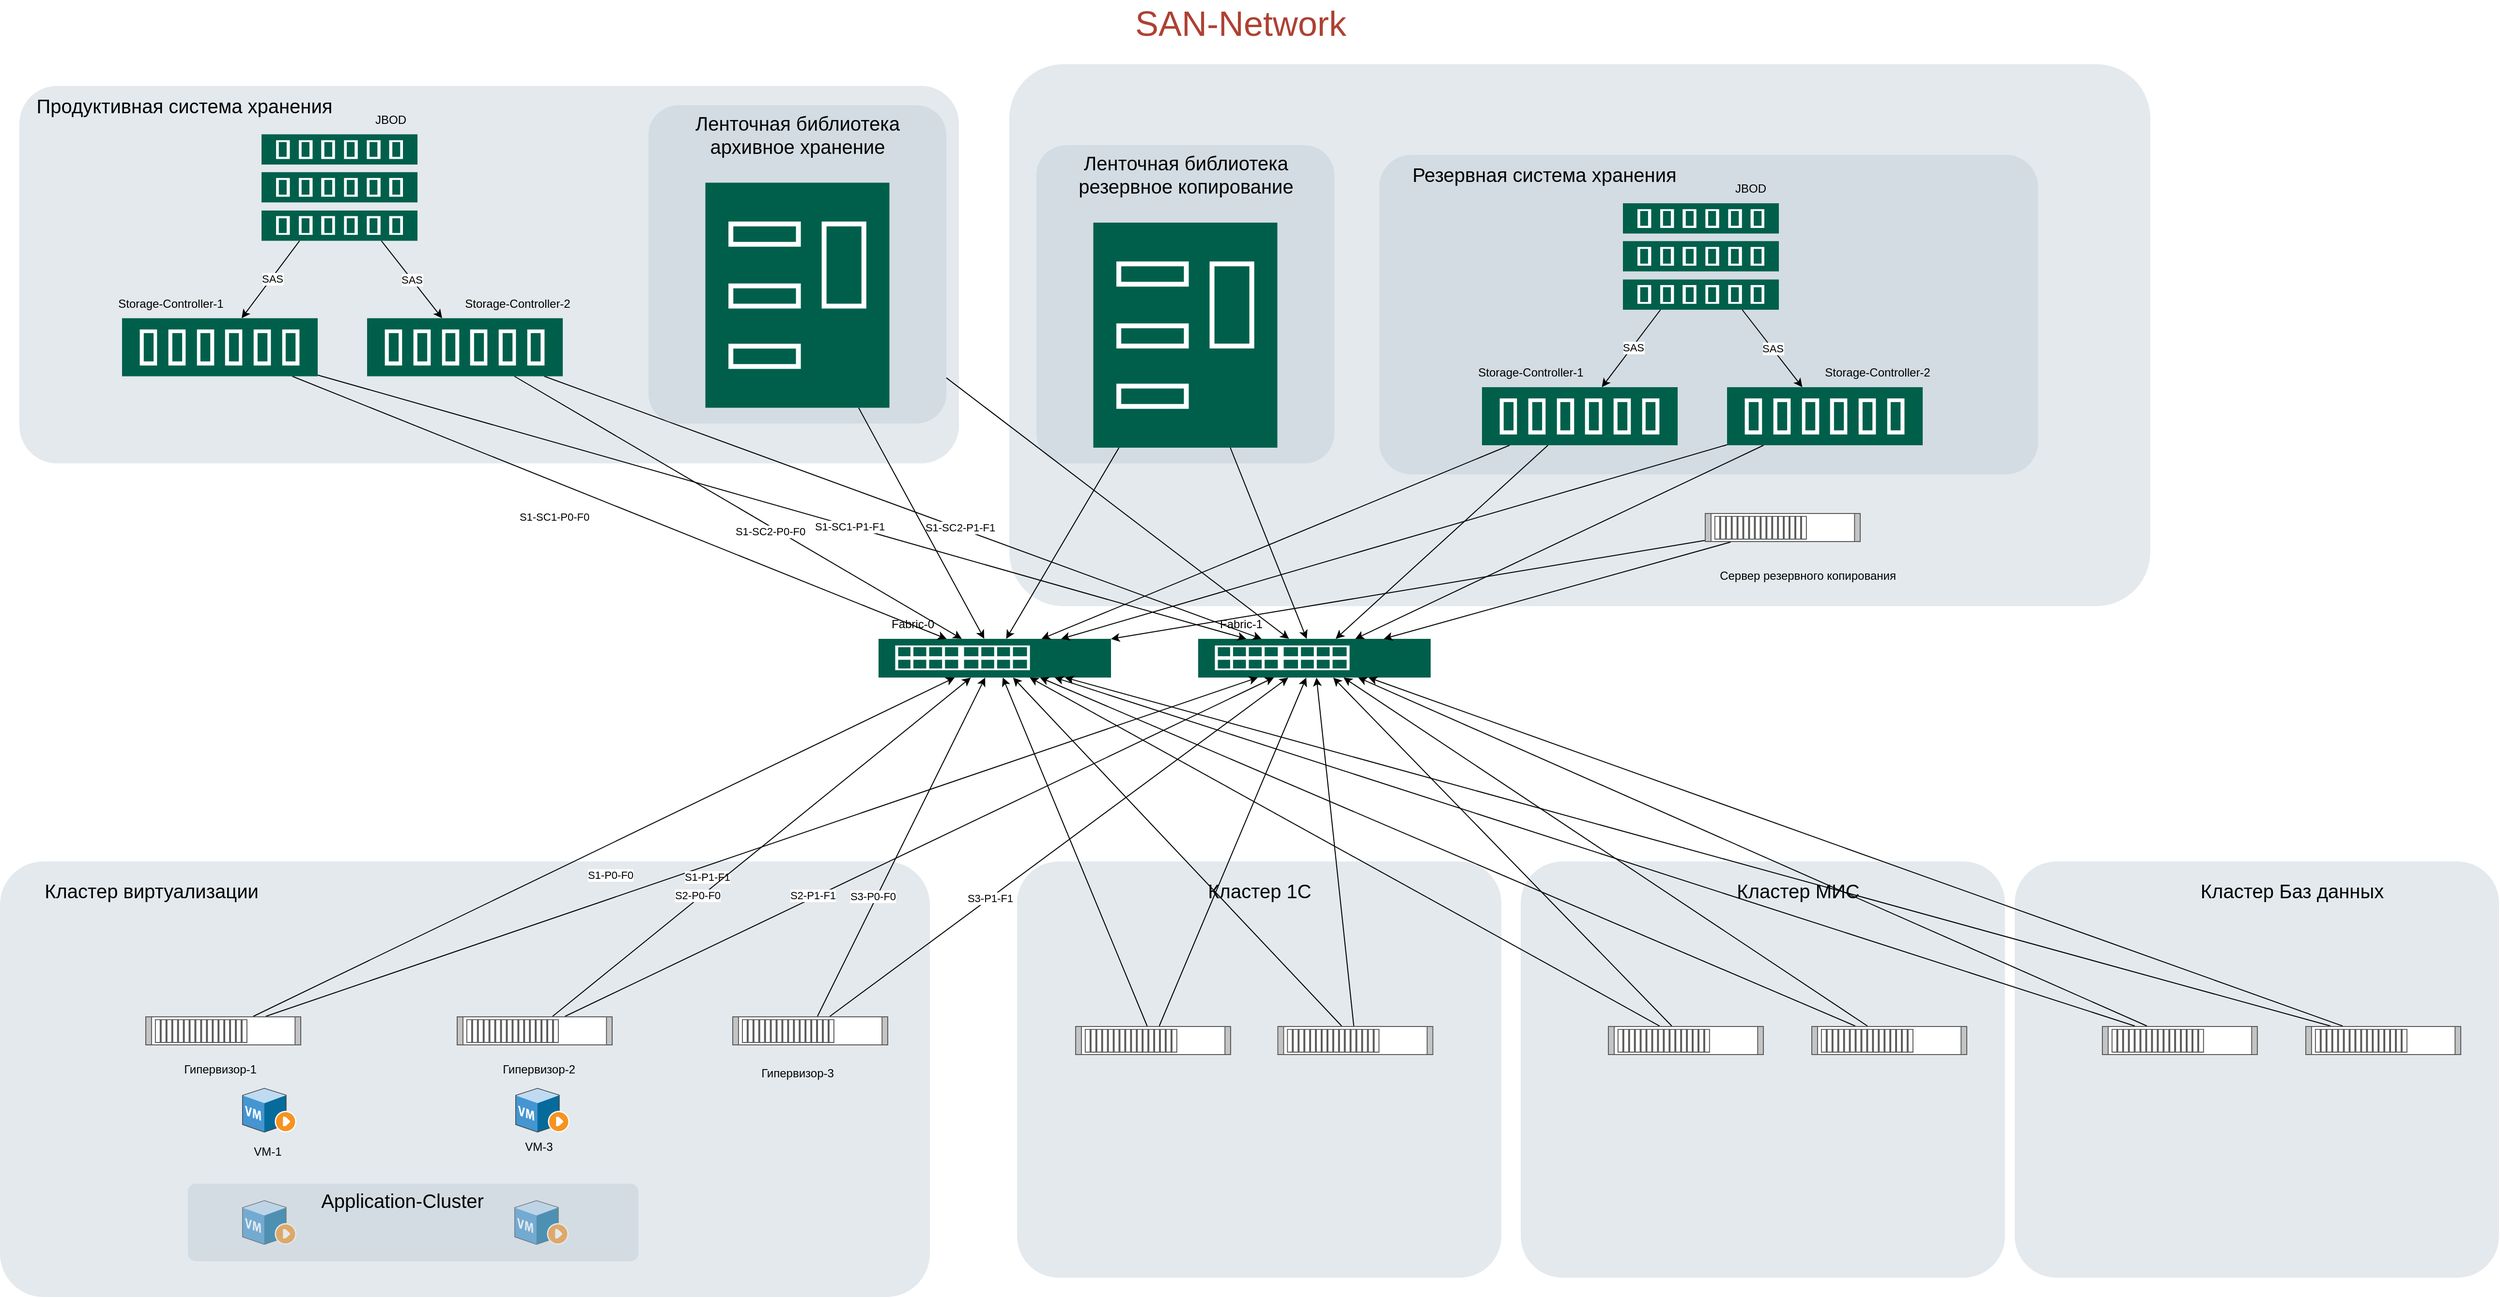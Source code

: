 <mxfile version="20.8.15" type="github" pages="3"><diagram id="a45cf8ec-cd66-6f27-3ac3-be6e809c9e4a" name="SAN"><mxGraphModel dx="3592" dy="2642" grid="1" gridSize="10" guides="1" tooltips="1" connect="1" arrows="1" fold="1" page="1" pageScale="1" pageWidth="827" pageHeight="1169" background="none" math="0" shadow="0"><root><mxCell id="0"/><mxCell id="1" parent="0"/><mxCell id="Fhrh1YmYtMzLOMzCzocy-174" value="" style="rounded=1;whiteSpace=wrap;html=1;shadow=0;strokeColor=none;fillColor=#BAC8D3;gradientColor=none;fontSize=18;fontColor=#F08705;opacity=40;fontStyle=0;strokeWidth=3;arcSize=10;movable=1;resizable=1;rotatable=1;deletable=1;editable=1;connectable=1;noLabel=0;" vertex="1" parent="1"><mxGeometry x="710" y="760" width="500" height="430" as="geometry"/></mxCell><mxCell id="yHPnFoI3MqznKNpEtGCL-171" value="" style="rounded=1;whiteSpace=wrap;html=1;shadow=0;strokeColor=none;fillColor=#BAC8D3;gradientColor=none;fontSize=18;fontColor=#F08705;opacity=40;fontStyle=0;strokeWidth=3;arcSize=10;movable=1;resizable=1;rotatable=1;deletable=1;editable=1;connectable=1;noLabel=0;" vertex="1" parent="1"><mxGeometry x="1230" y="760" width="500" height="430" as="geometry"/></mxCell><mxCell id="PzqO3iqtHf5u_YSaCjl1-176" value="" style="rounded=1;whiteSpace=wrap;html=1;shadow=0;strokeColor=none;fillColor=#BAC8D3;gradientColor=none;fontSize=18;fontColor=#F08705;opacity=40;fontStyle=0;strokeWidth=3;arcSize=10;movable=1;resizable=1;rotatable=1;deletable=1;editable=1;connectable=1;noLabel=0;" parent="1" vertex="1"><mxGeometry x="702" y="-63.75" width="1178" height="560" as="geometry"/></mxCell><mxCell id="3" value="" style="rounded=1;whiteSpace=wrap;html=1;shadow=0;strokeColor=none;fillColor=#BAC8D3;gradientColor=none;fontSize=18;fontColor=#F08705;opacity=40;fontStyle=0;strokeWidth=3;arcSize=10;movable=1;resizable=1;rotatable=1;deletable=1;editable=1;connectable=1;noLabel=0;" parent="1" vertex="1"><mxGeometry x="-340" y="760" width="960" height="450" as="geometry"/></mxCell><mxCell id="30fCOcxRf9-i1ujDUc_0-206" value="" style="rounded=1;whiteSpace=wrap;html=1;shadow=0;strokeColor=none;fillColor=#BAC8D3;gradientColor=none;fontSize=18;fontColor=#F08705;opacity=40;fontStyle=0;strokeWidth=3;arcSize=10;movable=1;resizable=1;rotatable=1;deletable=1;editable=1;connectable=1;noLabel=0;" parent="1" vertex="1"><mxGeometry x="-320" y="-41.25" width="970" height="390" as="geometry"/></mxCell><mxCell id="F7227lhovemkw8aJHnXB-172" value="" style="rounded=1;whiteSpace=wrap;html=1;shadow=0;strokeColor=none;fillColor=#BAC8D3;gradientColor=none;fontSize=18;fontColor=#F08705;opacity=40;fontStyle=0;strokeWidth=3;arcSize=10;movable=1;resizable=1;rotatable=1;deletable=1;editable=1;connectable=1;noLabel=0;" parent="1" vertex="1"><mxGeometry x="730" y="20" width="307.5" height="328.75" as="geometry"/></mxCell><mxCell id="168" value="SAN-Network" style="text;html=1;strokeColor=none;fillColor=none;align=center;verticalAlign=middle;whiteSpace=wrap;overflow=hidden;shadow=0;fontSize=36;fontColor=#AE4132;fontStyle=0" parent="1" vertex="1"><mxGeometry x="251" y="-130" width="1380" height="45" as="geometry"/></mxCell><mxCell id="171" style="edgeStyle=orthogonalEdgeStyle;rounded=0;jumpStyle=none;html=1;exitX=0;exitY=0.5;entryX=0;entryY=0.5;shadow=0;labelBackgroundColor=none;startArrow=none;startFill=0;endArrow=classic;endFill=1;endSize=6;jettySize=auto;orthogonalLoop=1;strokeColor=#23445D;strokeWidth=2;fillColor=#F08705;fontFamily=Helvetica;fontSize=14;fontColor=#F08705;align=left;fontStyle=0" parent="1" source="168" target="168" edge="1"><mxGeometry relative="1" as="geometry"/></mxCell><mxCell id="2BS8JYeTeqOyGn4AyfB2-174" value="" style="sketch=0;pointerEvents=1;shadow=0;dashed=0;html=1;strokeColor=none;fillColor=#005F4B;labelPosition=center;verticalLabelPosition=bottom;verticalAlign=top;align=center;outlineConnect=0;shape=mxgraph.veeam2.physical_switch;" parent="1" vertex="1"><mxGeometry x="567" y="530" width="240" height="40" as="geometry"/></mxCell><mxCell id="2BS8JYeTeqOyGn4AyfB2-179" value="" style="sketch=0;pointerEvents=1;shadow=0;dashed=0;html=1;strokeColor=none;fillColor=#005F4B;labelPosition=center;verticalLabelPosition=bottom;verticalAlign=top;align=center;outlineConnect=0;shape=mxgraph.veeam2.physical_switch;" parent="1" vertex="1"><mxGeometry x="897" y="530" width="240" height="40" as="geometry"/></mxCell><mxCell id="2BS8JYeTeqOyGn4AyfB2-183" style="rounded=0;orthogonalLoop=1;jettySize=auto;html=1;" parent="1" source="2BS8JYeTeqOyGn4AyfB2-180" target="2BS8JYeTeqOyGn4AyfB2-174" edge="1"><mxGeometry relative="1" as="geometry"/></mxCell><mxCell id="30fCOcxRf9-i1ujDUc_0-188" value="S1-P0-F0" style="edgeLabel;html=1;align=center;verticalAlign=middle;resizable=0;points=[];" parent="2BS8JYeTeqOyGn4AyfB2-183" vertex="1" connectable="0"><mxGeometry x="0.128" relative="1" as="geometry"><mxPoint x="-40" y="51" as="offset"/></mxGeometry></mxCell><mxCell id="2BS8JYeTeqOyGn4AyfB2-184" style="rounded=0;orthogonalLoop=1;jettySize=auto;html=1;" parent="1" source="2BS8JYeTeqOyGn4AyfB2-180" target="2BS8JYeTeqOyGn4AyfB2-179" edge="1"><mxGeometry relative="1" as="geometry"/></mxCell><mxCell id="30fCOcxRf9-i1ujDUc_0-189" value="S1-P1-F1" style="edgeLabel;html=1;align=center;verticalAlign=middle;resizable=0;points=[];" parent="2BS8JYeTeqOyGn4AyfB2-184" vertex="1" connectable="0"><mxGeometry x="0.087" y="-1" relative="1" as="geometry"><mxPoint x="-101" y="45" as="offset"/></mxGeometry></mxCell><mxCell id="2BS8JYeTeqOyGn4AyfB2-180" value="" style="shape=mxgraph.rack.ibm.ibm_x3650_m4;html=1;labelPosition=right;align=left;spacingLeft=15;dashed=0;shadow=0;fillColor=#ffffff;" parent="1" vertex="1"><mxGeometry x="-190" y="920" width="161" height="30" as="geometry"/></mxCell><mxCell id="2BS8JYeTeqOyGn4AyfB2-185" style="edgeStyle=none;rounded=0;orthogonalLoop=1;jettySize=auto;html=1;" parent="1" source="2BS8JYeTeqOyGn4AyfB2-181" target="2BS8JYeTeqOyGn4AyfB2-174" edge="1"><mxGeometry relative="1" as="geometry"/></mxCell><mxCell id="30fCOcxRf9-i1ujDUc_0-190" value="S2-P0-F0" style="edgeLabel;html=1;align=center;verticalAlign=middle;resizable=0;points=[];" parent="2BS8JYeTeqOyGn4AyfB2-185" vertex="1" connectable="0"><mxGeometry x="-0.303" y="1" relative="1" as="geometry"><mxPoint y="-3" as="offset"/></mxGeometry></mxCell><mxCell id="2BS8JYeTeqOyGn4AyfB2-186" style="edgeStyle=none;rounded=0;orthogonalLoop=1;jettySize=auto;html=1;" parent="1" source="2BS8JYeTeqOyGn4AyfB2-181" target="2BS8JYeTeqOyGn4AyfB2-179" edge="1"><mxGeometry relative="1" as="geometry"/></mxCell><mxCell id="30fCOcxRf9-i1ujDUc_0-193" value="S2-P1-F1" style="edgeLabel;html=1;align=center;verticalAlign=middle;resizable=0;points=[];" parent="2BS8JYeTeqOyGn4AyfB2-186" vertex="1" connectable="0"><mxGeometry x="-0.304" y="-1" relative="1" as="geometry"><mxPoint y="-4" as="offset"/></mxGeometry></mxCell><mxCell id="2BS8JYeTeqOyGn4AyfB2-181" value="" style="shape=mxgraph.rack.ibm.ibm_x3650_m4;html=1;labelPosition=right;align=left;spacingLeft=15;dashed=0;shadow=0;fillColor=#ffffff;" parent="1" vertex="1"><mxGeometry x="131.5" y="920" width="161" height="30" as="geometry"/></mxCell><mxCell id="2BS8JYeTeqOyGn4AyfB2-187" style="edgeStyle=none;rounded=0;orthogonalLoop=1;jettySize=auto;html=1;" parent="1" source="2BS8JYeTeqOyGn4AyfB2-182" target="2BS8JYeTeqOyGn4AyfB2-174" edge="1"><mxGeometry relative="1" as="geometry"/></mxCell><mxCell id="30fCOcxRf9-i1ujDUc_0-192" value="S3-P0-F0" style="edgeLabel;html=1;align=center;verticalAlign=middle;resizable=0;points=[];" parent="2BS8JYeTeqOyGn4AyfB2-187" vertex="1" connectable="0"><mxGeometry x="-0.306" relative="1" as="geometry"><mxPoint x="-3" y="-3" as="offset"/></mxGeometry></mxCell><mxCell id="2BS8JYeTeqOyGn4AyfB2-188" style="edgeStyle=none;rounded=0;orthogonalLoop=1;jettySize=auto;html=1;" parent="1" source="2BS8JYeTeqOyGn4AyfB2-182" target="2BS8JYeTeqOyGn4AyfB2-179" edge="1"><mxGeometry relative="1" as="geometry"/></mxCell><mxCell id="30fCOcxRf9-i1ujDUc_0-194" value="S3-P1-F1" style="edgeLabel;html=1;align=center;verticalAlign=middle;resizable=0;points=[];" parent="2BS8JYeTeqOyGn4AyfB2-188" vertex="1" connectable="0"><mxGeometry x="-0.309" y="-2" relative="1" as="geometry"><mxPoint y="-3" as="offset"/></mxGeometry></mxCell><mxCell id="2BS8JYeTeqOyGn4AyfB2-182" value="" style="shape=mxgraph.rack.ibm.ibm_x3650_m4;html=1;labelPosition=right;align=left;spacingLeft=15;dashed=0;shadow=0;fillColor=#ffffff;" parent="1" vertex="1"><mxGeometry x="416" y="920" width="161" height="30" as="geometry"/></mxCell><mxCell id="30fCOcxRf9-i1ujDUc_0-176" value="Fabric-0" style="text;html=1;align=center;verticalAlign=middle;resizable=0;points=[];autosize=1;strokeColor=none;fillColor=none;" parent="1" vertex="1"><mxGeometry x="567" y="500" width="70" height="30" as="geometry"/></mxCell><mxCell id="30fCOcxRf9-i1ujDUc_0-177" value="Fabric-1" style="text;html=1;align=center;verticalAlign=middle;resizable=0;points=[];autosize=1;strokeColor=none;fillColor=none;" parent="1" vertex="1"><mxGeometry x="906" y="500" width="70" height="30" as="geometry"/></mxCell><mxCell id="30fCOcxRf9-i1ujDUc_0-197" style="edgeStyle=none;rounded=0;orthogonalLoop=1;jettySize=auto;html=1;" parent="1" source="30fCOcxRf9-i1ujDUc_0-181" target="2BS8JYeTeqOyGn4AyfB2-174" edge="1"><mxGeometry relative="1" as="geometry"/></mxCell><mxCell id="30fCOcxRf9-i1ujDUc_0-201" value="S1-SC1-P0-F0" style="edgeLabel;html=1;align=center;verticalAlign=middle;resizable=0;points=[];" parent="30fCOcxRf9-i1ujDUc_0-197" vertex="1" connectable="0"><mxGeometry x="-0.156" y="-1" relative="1" as="geometry"><mxPoint x="-14" y="30" as="offset"/></mxGeometry></mxCell><mxCell id="30fCOcxRf9-i1ujDUc_0-198" style="edgeStyle=none;rounded=0;orthogonalLoop=1;jettySize=auto;html=1;" parent="1" source="30fCOcxRf9-i1ujDUc_0-181" target="2BS8JYeTeqOyGn4AyfB2-179" edge="1"><mxGeometry relative="1" as="geometry"/></mxCell><mxCell id="30fCOcxRf9-i1ujDUc_0-204" value="S1-SC1-P1-F1" style="edgeLabel;html=1;align=center;verticalAlign=middle;resizable=0;points=[];" parent="30fCOcxRf9-i1ujDUc_0-198" vertex="1" connectable="0"><mxGeometry x="0.145" relative="1" as="geometry"><mxPoint as="offset"/></mxGeometry></mxCell><mxCell id="30fCOcxRf9-i1ujDUc_0-181" value="" style="sketch=0;pointerEvents=1;shadow=0;dashed=0;html=1;strokeColor=none;fillColor=#005F4B;labelPosition=center;verticalLabelPosition=bottom;verticalAlign=top;align=center;outlineConnect=0;shape=mxgraph.veeam2.storage;" parent="1" vertex="1"><mxGeometry x="-214" y="198.75" width="202" height="60" as="geometry"/></mxCell><mxCell id="30fCOcxRf9-i1ujDUc_0-199" style="edgeStyle=none;rounded=0;orthogonalLoop=1;jettySize=auto;html=1;" parent="1" source="30fCOcxRf9-i1ujDUc_0-182" target="2BS8JYeTeqOyGn4AyfB2-174" edge="1"><mxGeometry relative="1" as="geometry"/></mxCell><mxCell id="30fCOcxRf9-i1ujDUc_0-203" value="S1-SC2-P0-F0" style="edgeLabel;html=1;align=center;verticalAlign=middle;resizable=0;points=[];" parent="30fCOcxRf9-i1ujDUc_0-199" vertex="1" connectable="0"><mxGeometry x="0.165" y="-2" relative="1" as="geometry"><mxPoint x="-4" as="offset"/></mxGeometry></mxCell><mxCell id="30fCOcxRf9-i1ujDUc_0-200" style="edgeStyle=none;rounded=0;orthogonalLoop=1;jettySize=auto;html=1;" parent="1" source="30fCOcxRf9-i1ujDUc_0-182" target="2BS8JYeTeqOyGn4AyfB2-179" edge="1"><mxGeometry relative="1" as="geometry"/></mxCell><mxCell id="30fCOcxRf9-i1ujDUc_0-205" value="S1-SC2-P1-F1" style="edgeLabel;html=1;align=center;verticalAlign=middle;resizable=0;points=[];" parent="30fCOcxRf9-i1ujDUc_0-200" vertex="1" connectable="0"><mxGeometry x="0.146" y="-1" relative="1" as="geometry"><mxPoint x="5" as="offset"/></mxGeometry></mxCell><mxCell id="30fCOcxRf9-i1ujDUc_0-182" value="" style="sketch=0;pointerEvents=1;shadow=0;dashed=0;html=1;strokeColor=none;fillColor=#005F4B;labelPosition=center;verticalLabelPosition=bottom;verticalAlign=top;align=center;outlineConnect=0;shape=mxgraph.veeam2.storage;" parent="1" vertex="1"><mxGeometry x="39" y="198.75" width="202" height="60" as="geometry"/></mxCell><mxCell id="30fCOcxRf9-i1ujDUc_0-185" style="edgeStyle=none;rounded=0;orthogonalLoop=1;jettySize=auto;html=1;" parent="1" source="30fCOcxRf9-i1ujDUc_0-183" target="30fCOcxRf9-i1ujDUc_0-181" edge="1"><mxGeometry relative="1" as="geometry"/></mxCell><mxCell id="30fCOcxRf9-i1ujDUc_0-187" value="SAS" style="edgeLabel;html=1;align=center;verticalAlign=middle;resizable=0;points=[];" parent="30fCOcxRf9-i1ujDUc_0-185" vertex="1" connectable="0"><mxGeometry x="-0.056" relative="1" as="geometry"><mxPoint y="1" as="offset"/></mxGeometry></mxCell><mxCell id="30fCOcxRf9-i1ujDUc_0-186" value="SAS" style="edgeStyle=none;rounded=0;orthogonalLoop=1;jettySize=auto;html=1;" parent="1" source="30fCOcxRf9-i1ujDUc_0-183" target="30fCOcxRf9-i1ujDUc_0-182" edge="1"><mxGeometry relative="1" as="geometry"/></mxCell><mxCell id="30fCOcxRf9-i1ujDUc_0-183" value="" style="sketch=0;pointerEvents=1;shadow=0;dashed=0;html=1;strokeColor=none;fillColor=#005F4B;labelPosition=center;verticalLabelPosition=bottom;verticalAlign=top;align=center;outlineConnect=0;shape=mxgraph.veeam2.storage_stack;" parent="1" vertex="1"><mxGeometry x="-70" y="8.75" width="161" height="110" as="geometry"/></mxCell><mxCell id="30fCOcxRf9-i1ujDUc_0-184" value="JBOD" style="text;html=1;align=center;verticalAlign=middle;resizable=0;points=[];autosize=1;strokeColor=none;fillColor=none;" parent="1" vertex="1"><mxGeometry x="32.5" y="-21.25" width="60" height="30" as="geometry"/></mxCell><mxCell id="30fCOcxRf9-i1ujDUc_0-195" value="Storage-Controller-1" style="text;html=1;align=center;verticalAlign=middle;resizable=0;points=[];autosize=1;strokeColor=none;fillColor=none;" parent="1" vertex="1"><mxGeometry x="-229" y="168.75" width="130" height="30" as="geometry"/></mxCell><mxCell id="30fCOcxRf9-i1ujDUc_0-196" value="Storage-Controller-2" style="text;html=1;align=center;verticalAlign=middle;resizable=0;points=[];autosize=1;strokeColor=none;fillColor=none;" parent="1" vertex="1"><mxGeometry x="129" y="168.75" width="130" height="30" as="geometry"/></mxCell><mxCell id="30fCOcxRf9-i1ujDUc_0-207" value="Продуктивная система хранения" style="text;html=1;align=center;verticalAlign=middle;resizable=0;points=[];autosize=1;strokeColor=none;fillColor=none;fontSize=20;" parent="1" vertex="1"><mxGeometry x="-320" y="-41.25" width="340" height="40" as="geometry"/></mxCell><mxCell id="30fCOcxRf9-i1ujDUc_0-208" value="Кластер виртуализации" style="text;html=1;align=center;verticalAlign=middle;resizable=0;points=[];autosize=1;strokeColor=none;fillColor=none;fontSize=20;" parent="1" vertex="1"><mxGeometry x="-309" y="770" width="250" height="40" as="geometry"/></mxCell><mxCell id="30fCOcxRf9-i1ujDUc_0-209" value="" style="sketch=0;shadow=0;dashed=0;html=1;labelPosition=center;verticalLabelPosition=bottom;verticalAlign=top;align=center;outlineConnect=0;shape=mxgraph.veeam.3d.vm_running;fontSize=20;" parent="1" vertex="1"><mxGeometry x="-90" y="1110" width="56" height="46" as="geometry"/></mxCell><mxCell id="30fCOcxRf9-i1ujDUc_0-210" value="" style="sketch=0;shadow=0;dashed=0;html=1;labelPosition=center;verticalLabelPosition=bottom;verticalAlign=top;align=center;outlineConnect=0;shape=mxgraph.veeam.3d.vm_running;fontSize=20;" parent="1" vertex="1"><mxGeometry x="-90" y="994" width="56" height="46" as="geometry"/></mxCell><mxCell id="30fCOcxRf9-i1ujDUc_0-211" value="" style="sketch=0;shadow=0;dashed=0;html=1;labelPosition=center;verticalLabelPosition=bottom;verticalAlign=top;align=center;outlineConnect=0;shape=mxgraph.veeam.3d.vm_running;fontSize=20;" parent="1" vertex="1"><mxGeometry x="192" y="994" width="56" height="46" as="geometry"/></mxCell><mxCell id="30fCOcxRf9-i1ujDUc_0-212" value="" style="sketch=0;shadow=0;dashed=0;html=1;labelPosition=center;verticalLabelPosition=bottom;verticalAlign=top;align=center;outlineConnect=0;shape=mxgraph.veeam.3d.vm_running;fontSize=20;" parent="1" vertex="1"><mxGeometry x="191" y="1110" width="56" height="46" as="geometry"/></mxCell><mxCell id="30fCOcxRf9-i1ujDUc_0-213" value="" style="rounded=1;whiteSpace=wrap;html=1;shadow=0;strokeColor=none;fillColor=#BAC8D3;gradientColor=none;fontSize=18;fontColor=#F08705;opacity=40;fontStyle=0;strokeWidth=3;arcSize=10;movable=1;resizable=1;rotatable=1;deletable=1;editable=1;connectable=1;noLabel=0;" parent="1" vertex="1"><mxGeometry x="-146" y="1093" width="465" height="80" as="geometry"/></mxCell><mxCell id="30fCOcxRf9-i1ujDUc_0-214" value="Application-Cluster" style="text;html=1;align=center;verticalAlign=middle;resizable=0;points=[];autosize=1;strokeColor=none;fillColor=none;fontSize=20;" parent="1" vertex="1"><mxGeometry x="-20" y="1090" width="190" height="40" as="geometry"/></mxCell><mxCell id="30fCOcxRf9-i1ujDUc_0-215" value="VM-1" style="text;html=1;align=center;verticalAlign=middle;resizable=0;points=[];autosize=1;strokeColor=none;fillColor=none;fontSize=12;" parent="1" vertex="1"><mxGeometry x="-89" y="1045" width="50" height="30" as="geometry"/></mxCell><mxCell id="30fCOcxRf9-i1ujDUc_0-216" value="VM-3" style="text;html=1;align=center;verticalAlign=middle;resizable=0;points=[];autosize=1;strokeColor=none;fillColor=none;fontSize=12;" parent="1" vertex="1"><mxGeometry x="191" y="1040" width="50" height="30" as="geometry"/></mxCell><mxCell id="F7227lhovemkw8aJHnXB-174" style="edgeStyle=none;rounded=0;orthogonalLoop=1;jettySize=auto;html=1;fontSize=12;" parent="1" source="F7227lhovemkw8aJHnXB-171" target="2BS8JYeTeqOyGn4AyfB2-174" edge="1"><mxGeometry relative="1" as="geometry"/></mxCell><mxCell id="F7227lhovemkw8aJHnXB-175" style="edgeStyle=none;rounded=0;orthogonalLoop=1;jettySize=auto;html=1;fontSize=12;" parent="1" source="F7227lhovemkw8aJHnXB-171" target="2BS8JYeTeqOyGn4AyfB2-179" edge="1"><mxGeometry relative="1" as="geometry"/></mxCell><mxCell id="F7227lhovemkw8aJHnXB-171" value="" style="sketch=0;pointerEvents=1;shadow=0;dashed=0;html=1;strokeColor=none;fillColor=#005F4B;labelPosition=center;verticalLabelPosition=bottom;verticalAlign=top;align=center;outlineConnect=0;shape=mxgraph.veeam2.tape_library;fontSize=12;" parent="1" vertex="1"><mxGeometry x="788.75" y="100" width="190" height="232.5" as="geometry"/></mxCell><mxCell id="F7227lhovemkw8aJHnXB-173" value="Ленточная библиотека&lt;br&gt;резервное копирование" style="text;html=1;align=center;verticalAlign=middle;resizable=0;points=[];autosize=1;strokeColor=none;fillColor=none;fontSize=20;" parent="1" vertex="1"><mxGeometry x="758.75" y="20" width="250" height="60" as="geometry"/></mxCell><mxCell id="PzqO3iqtHf5u_YSaCjl1-174" style="edgeStyle=none;rounded=0;orthogonalLoop=1;jettySize=auto;html=1;fontSize=12;" parent="1" source="PzqO3iqtHf5u_YSaCjl1-172" target="2BS8JYeTeqOyGn4AyfB2-174" edge="1"><mxGeometry relative="1" as="geometry"/></mxCell><mxCell id="PzqO3iqtHf5u_YSaCjl1-175" style="edgeStyle=none;rounded=0;orthogonalLoop=1;jettySize=auto;html=1;fontSize=12;" parent="1" source="PzqO3iqtHf5u_YSaCjl1-172" target="2BS8JYeTeqOyGn4AyfB2-179" edge="1"><mxGeometry relative="1" as="geometry"/></mxCell><mxCell id="PzqO3iqtHf5u_YSaCjl1-172" value="" style="shape=mxgraph.rack.ibm.ibm_x3650_m4;html=1;labelPosition=right;align=left;spacingLeft=15;dashed=0;shadow=0;fillColor=#ffffff;" parent="1" vertex="1"><mxGeometry x="1420" y="400" width="161" height="30" as="geometry"/></mxCell><mxCell id="PzqO3iqtHf5u_YSaCjl1-173" value="Сервер резервного копирования" style="text;html=1;align=center;verticalAlign=middle;resizable=0;points=[];autosize=1;strokeColor=none;fillColor=none;" parent="1" vertex="1"><mxGeometry x="1421" y="450" width="210" height="30" as="geometry"/></mxCell><mxCell id="PzqO3iqtHf5u_YSaCjl1-177" value="" style="rounded=1;whiteSpace=wrap;html=1;shadow=0;strokeColor=none;fillColor=#BAC8D3;gradientColor=none;fontSize=18;fontColor=#F08705;opacity=40;fontStyle=0;strokeWidth=3;arcSize=10;movable=1;resizable=1;rotatable=1;deletable=1;editable=1;connectable=1;noLabel=0;" parent="1" vertex="1"><mxGeometry x="1084" y="30" width="680" height="330" as="geometry"/></mxCell><mxCell id="PzqO3iqtHf5u_YSaCjl1-188" style="edgeStyle=none;rounded=0;orthogonalLoop=1;jettySize=auto;html=1;fontSize=12;" parent="1" source="PzqO3iqtHf5u_YSaCjl1-178" target="2BS8JYeTeqOyGn4AyfB2-174" edge="1"><mxGeometry relative="1" as="geometry"/></mxCell><mxCell id="PzqO3iqtHf5u_YSaCjl1-189" style="edgeStyle=none;rounded=0;orthogonalLoop=1;jettySize=auto;html=1;fontSize=12;" parent="1" source="PzqO3iqtHf5u_YSaCjl1-178" target="2BS8JYeTeqOyGn4AyfB2-179" edge="1"><mxGeometry relative="1" as="geometry"/></mxCell><mxCell id="PzqO3iqtHf5u_YSaCjl1-178" value="" style="sketch=0;pointerEvents=1;shadow=0;dashed=0;html=1;strokeColor=none;fillColor=#005F4B;labelPosition=center;verticalLabelPosition=bottom;verticalAlign=top;align=center;outlineConnect=0;shape=mxgraph.veeam2.storage;" parent="1" vertex="1"><mxGeometry x="1190" y="270" width="202" height="60" as="geometry"/></mxCell><mxCell id="PzqO3iqtHf5u_YSaCjl1-190" style="edgeStyle=none;rounded=0;orthogonalLoop=1;jettySize=auto;html=1;fontSize=12;" parent="1" source="PzqO3iqtHf5u_YSaCjl1-179" target="2BS8JYeTeqOyGn4AyfB2-174" edge="1"><mxGeometry relative="1" as="geometry"/></mxCell><mxCell id="PzqO3iqtHf5u_YSaCjl1-191" style="edgeStyle=none;rounded=0;orthogonalLoop=1;jettySize=auto;html=1;fontSize=12;" parent="1" source="PzqO3iqtHf5u_YSaCjl1-179" target="2BS8JYeTeqOyGn4AyfB2-179" edge="1"><mxGeometry relative="1" as="geometry"/></mxCell><mxCell id="PzqO3iqtHf5u_YSaCjl1-179" value="" style="sketch=0;pointerEvents=1;shadow=0;dashed=0;html=1;strokeColor=none;fillColor=#005F4B;labelPosition=center;verticalLabelPosition=bottom;verticalAlign=top;align=center;outlineConnect=0;shape=mxgraph.veeam2.storage;" parent="1" vertex="1"><mxGeometry x="1443" y="270" width="202" height="60" as="geometry"/></mxCell><mxCell id="PzqO3iqtHf5u_YSaCjl1-180" style="edgeStyle=none;rounded=0;orthogonalLoop=1;jettySize=auto;html=1;" parent="1" source="PzqO3iqtHf5u_YSaCjl1-183" target="PzqO3iqtHf5u_YSaCjl1-178" edge="1"><mxGeometry relative="1" as="geometry"/></mxCell><mxCell id="PzqO3iqtHf5u_YSaCjl1-181" value="SAS" style="edgeLabel;html=1;align=center;verticalAlign=middle;resizable=0;points=[];" parent="PzqO3iqtHf5u_YSaCjl1-180" vertex="1" connectable="0"><mxGeometry x="-0.056" relative="1" as="geometry"><mxPoint y="1" as="offset"/></mxGeometry></mxCell><mxCell id="PzqO3iqtHf5u_YSaCjl1-182" value="SAS" style="edgeStyle=none;rounded=0;orthogonalLoop=1;jettySize=auto;html=1;" parent="1" source="PzqO3iqtHf5u_YSaCjl1-183" target="PzqO3iqtHf5u_YSaCjl1-179" edge="1"><mxGeometry relative="1" as="geometry"/></mxCell><mxCell id="PzqO3iqtHf5u_YSaCjl1-183" value="" style="sketch=0;pointerEvents=1;shadow=0;dashed=0;html=1;strokeColor=none;fillColor=#005F4B;labelPosition=center;verticalLabelPosition=bottom;verticalAlign=top;align=center;outlineConnect=0;shape=mxgraph.veeam2.storage_stack;" parent="1" vertex="1"><mxGeometry x="1335.5" y="80" width="161" height="110" as="geometry"/></mxCell><mxCell id="PzqO3iqtHf5u_YSaCjl1-184" value="JBOD" style="text;html=1;align=center;verticalAlign=middle;resizable=0;points=[];autosize=1;strokeColor=none;fillColor=none;" parent="1" vertex="1"><mxGeometry x="1436.5" y="50" width="60" height="30" as="geometry"/></mxCell><mxCell id="PzqO3iqtHf5u_YSaCjl1-185" value="Storage-Controller-1" style="text;html=1;align=center;verticalAlign=middle;resizable=0;points=[];autosize=1;strokeColor=none;fillColor=none;" parent="1" vertex="1"><mxGeometry x="1175" y="240" width="130" height="30" as="geometry"/></mxCell><mxCell id="PzqO3iqtHf5u_YSaCjl1-186" value="Storage-Controller-2" style="text;html=1;align=center;verticalAlign=middle;resizable=0;points=[];autosize=1;strokeColor=none;fillColor=none;" parent="1" vertex="1"><mxGeometry x="1533" y="240" width="130" height="30" as="geometry"/></mxCell><mxCell id="PzqO3iqtHf5u_YSaCjl1-187" value="Резервная система хранения" style="text;html=1;align=center;verticalAlign=middle;resizable=0;points=[];autosize=1;strokeColor=none;fillColor=none;fontSize=20;" parent="1" vertex="1"><mxGeometry x="1104" y="30" width="300" height="40" as="geometry"/></mxCell><mxCell id="zTZxvMO22btk2z1EU82G-175" style="edgeStyle=none;rounded=0;orthogonalLoop=1;jettySize=auto;html=1;" edge="1" parent="1" source="zTZxvMO22btk2z1EU82G-171" target="2BS8JYeTeqOyGn4AyfB2-179"><mxGeometry relative="1" as="geometry"/></mxCell><mxCell id="zTZxvMO22btk2z1EU82G-171" value="" style="rounded=1;whiteSpace=wrap;html=1;shadow=0;strokeColor=none;fillColor=#BAC8D3;gradientColor=none;fontSize=18;fontColor=#F08705;opacity=40;fontStyle=0;strokeWidth=3;arcSize=10;movable=1;resizable=1;rotatable=1;deletable=1;editable=1;connectable=1;noLabel=0;" vertex="1" parent="1"><mxGeometry x="329.5" y="-21.25" width="307.5" height="328.75" as="geometry"/></mxCell><mxCell id="zTZxvMO22btk2z1EU82G-174" style="rounded=0;orthogonalLoop=1;jettySize=auto;html=1;" edge="1" parent="1" source="zTZxvMO22btk2z1EU82G-172" target="2BS8JYeTeqOyGn4AyfB2-174"><mxGeometry relative="1" as="geometry"/></mxCell><mxCell id="zTZxvMO22btk2z1EU82G-172" value="" style="sketch=0;pointerEvents=1;shadow=0;dashed=0;html=1;strokeColor=none;fillColor=#005F4B;labelPosition=center;verticalLabelPosition=bottom;verticalAlign=top;align=center;outlineConnect=0;shape=mxgraph.veeam2.tape_library;fontSize=12;" vertex="1" parent="1"><mxGeometry x="388.25" y="58.75" width="190" height="232.5" as="geometry"/></mxCell><mxCell id="zTZxvMO22btk2z1EU82G-173" value="Ленточная библиотека&lt;br&gt;архивное хранение" style="text;html=1;align=center;verticalAlign=middle;resizable=0;points=[];autosize=1;strokeColor=none;fillColor=none;fontSize=20;" vertex="1" parent="1"><mxGeometry x="363.25" y="-21.25" width="240" height="60" as="geometry"/></mxCell><mxCell id="yHPnFoI3MqznKNpEtGCL-173" style="edgeStyle=none;rounded=0;orthogonalLoop=1;jettySize=auto;html=1;" edge="1" parent="1" source="zTZxvMO22btk2z1EU82G-176" target="2BS8JYeTeqOyGn4AyfB2-174"><mxGeometry relative="1" as="geometry"/></mxCell><mxCell id="yHPnFoI3MqznKNpEtGCL-174" style="edgeStyle=none;rounded=0;orthogonalLoop=1;jettySize=auto;html=1;" edge="1" parent="1" source="zTZxvMO22btk2z1EU82G-176" target="2BS8JYeTeqOyGn4AyfB2-179"><mxGeometry relative="1" as="geometry"/></mxCell><mxCell id="zTZxvMO22btk2z1EU82G-176" value="" style="shape=mxgraph.rack.ibm.ibm_x3650_m4;html=1;labelPosition=right;align=left;spacingLeft=15;dashed=0;shadow=0;fillColor=#ffffff;" vertex="1" parent="1"><mxGeometry x="770" y="930" width="161" height="30" as="geometry"/></mxCell><mxCell id="yHPnFoI3MqznKNpEtGCL-175" style="edgeStyle=none;rounded=0;orthogonalLoop=1;jettySize=auto;html=1;" edge="1" parent="1" source="zTZxvMO22btk2z1EU82G-177" target="2BS8JYeTeqOyGn4AyfB2-174"><mxGeometry relative="1" as="geometry"/></mxCell><mxCell id="yHPnFoI3MqznKNpEtGCL-176" style="edgeStyle=none;rounded=0;orthogonalLoop=1;jettySize=auto;html=1;" edge="1" parent="1" source="zTZxvMO22btk2z1EU82G-177" target="2BS8JYeTeqOyGn4AyfB2-179"><mxGeometry relative="1" as="geometry"/></mxCell><mxCell id="zTZxvMO22btk2z1EU82G-177" value="" style="shape=mxgraph.rack.ibm.ibm_x3650_m4;html=1;labelPosition=right;align=left;spacingLeft=15;dashed=0;shadow=0;fillColor=#ffffff;" vertex="1" parent="1"><mxGeometry x="978.75" y="930" width="161" height="30" as="geometry"/></mxCell><mxCell id="yHPnFoI3MqznKNpEtGCL-177" style="edgeStyle=none;rounded=0;orthogonalLoop=1;jettySize=auto;html=1;" edge="1" parent="1" source="zTZxvMO22btk2z1EU82G-178" target="2BS8JYeTeqOyGn4AyfB2-174"><mxGeometry relative="1" as="geometry"/></mxCell><mxCell id="yHPnFoI3MqznKNpEtGCL-178" style="edgeStyle=none;rounded=0;orthogonalLoop=1;jettySize=auto;html=1;" edge="1" parent="1" source="zTZxvMO22btk2z1EU82G-178" target="2BS8JYeTeqOyGn4AyfB2-179"><mxGeometry relative="1" as="geometry"/></mxCell><mxCell id="zTZxvMO22btk2z1EU82G-178" value="" style="shape=mxgraph.rack.ibm.ibm_x3650_m4;html=1;labelPosition=right;align=left;spacingLeft=15;dashed=0;shadow=0;fillColor=#ffffff;" vertex="1" parent="1"><mxGeometry x="1320" y="930" width="161" height="30" as="geometry"/></mxCell><mxCell id="yHPnFoI3MqznKNpEtGCL-179" style="edgeStyle=none;rounded=0;orthogonalLoop=1;jettySize=auto;html=1;" edge="1" parent="1" source="zTZxvMO22btk2z1EU82G-179" target="2BS8JYeTeqOyGn4AyfB2-174"><mxGeometry relative="1" as="geometry"/></mxCell><mxCell id="yHPnFoI3MqznKNpEtGCL-180" style="edgeStyle=none;rounded=0;orthogonalLoop=1;jettySize=auto;html=1;" edge="1" parent="1" source="zTZxvMO22btk2z1EU82G-179" target="2BS8JYeTeqOyGn4AyfB2-179"><mxGeometry relative="1" as="geometry"/></mxCell><mxCell id="zTZxvMO22btk2z1EU82G-179" value="" style="shape=mxgraph.rack.ibm.ibm_x3650_m4;html=1;labelPosition=right;align=left;spacingLeft=15;dashed=0;shadow=0;fillColor=#ffffff;" vertex="1" parent="1"><mxGeometry x="1530" y="930" width="161" height="30" as="geometry"/></mxCell><mxCell id="Fhrh1YmYtMzLOMzCzocy-171" value="Гипервизор-1" style="text;html=1;align=center;verticalAlign=middle;resizable=0;points=[];autosize=1;strokeColor=none;fillColor=none;" vertex="1" parent="1"><mxGeometry x="-163" y="960" width="100" height="30" as="geometry"/></mxCell><mxCell id="Fhrh1YmYtMzLOMzCzocy-172" value="Гипервизор-2" style="text;html=1;align=center;verticalAlign=middle;resizable=0;points=[];autosize=1;strokeColor=none;fillColor=none;" vertex="1" parent="1"><mxGeometry x="166" y="960" width="100" height="30" as="geometry"/></mxCell><mxCell id="Fhrh1YmYtMzLOMzCzocy-173" value="Гипервизор-3" style="text;html=1;align=center;verticalAlign=middle;resizable=0;points=[];autosize=1;strokeColor=none;fillColor=none;" vertex="1" parent="1"><mxGeometry x="433.25" y="964" width="100" height="30" as="geometry"/></mxCell><mxCell id="yHPnFoI3MqznKNpEtGCL-172" value="Кластер 1С" style="text;html=1;align=center;verticalAlign=middle;resizable=0;points=[];autosize=1;strokeColor=none;fillColor=none;fontSize=20;" vertex="1" parent="1"><mxGeometry x="895" y="770" width="130" height="40" as="geometry"/></mxCell><mxCell id="yHPnFoI3MqznKNpEtGCL-181" value="Кластер МИС" style="text;html=1;align=center;verticalAlign=middle;resizable=0;points=[];autosize=1;strokeColor=none;fillColor=none;fontSize=20;" vertex="1" parent="1"><mxGeometry x="1441" y="770" width="150" height="40" as="geometry"/></mxCell><mxCell id="yHPnFoI3MqznKNpEtGCL-182" value="" style="rounded=1;whiteSpace=wrap;html=1;shadow=0;strokeColor=none;fillColor=#BAC8D3;gradientColor=none;fontSize=18;fontColor=#F08705;opacity=40;fontStyle=0;strokeWidth=3;arcSize=10;movable=1;resizable=1;rotatable=1;deletable=1;editable=1;connectable=1;noLabel=0;" vertex="1" parent="1"><mxGeometry x="1740" y="760" width="500" height="430" as="geometry"/></mxCell><mxCell id="yHPnFoI3MqznKNpEtGCL-186" style="edgeStyle=none;rounded=0;orthogonalLoop=1;jettySize=auto;html=1;" edge="1" parent="1" source="yHPnFoI3MqznKNpEtGCL-183" target="2BS8JYeTeqOyGn4AyfB2-179"><mxGeometry relative="1" as="geometry"/></mxCell><mxCell id="yHPnFoI3MqznKNpEtGCL-187" style="edgeStyle=none;rounded=0;orthogonalLoop=1;jettySize=auto;html=1;" edge="1" parent="1" source="yHPnFoI3MqznKNpEtGCL-183" target="2BS8JYeTeqOyGn4AyfB2-174"><mxGeometry relative="1" as="geometry"/></mxCell><mxCell id="yHPnFoI3MqznKNpEtGCL-183" value="" style="shape=mxgraph.rack.ibm.ibm_x3650_m4;html=1;labelPosition=right;align=left;spacingLeft=15;dashed=0;shadow=0;fillColor=#ffffff;" vertex="1" parent="1"><mxGeometry x="1830" y="930" width="161" height="30" as="geometry"/></mxCell><mxCell id="yHPnFoI3MqznKNpEtGCL-188" style="edgeStyle=none;rounded=0;orthogonalLoop=1;jettySize=auto;html=1;" edge="1" parent="1" source="yHPnFoI3MqznKNpEtGCL-184" target="2BS8JYeTeqOyGn4AyfB2-179"><mxGeometry relative="1" as="geometry"/></mxCell><mxCell id="yHPnFoI3MqznKNpEtGCL-189" style="edgeStyle=none;rounded=0;orthogonalLoop=1;jettySize=auto;html=1;" edge="1" parent="1" source="yHPnFoI3MqznKNpEtGCL-184" target="2BS8JYeTeqOyGn4AyfB2-174"><mxGeometry relative="1" as="geometry"/></mxCell><mxCell id="yHPnFoI3MqznKNpEtGCL-184" value="" style="shape=mxgraph.rack.ibm.ibm_x3650_m4;html=1;labelPosition=right;align=left;spacingLeft=15;dashed=0;shadow=0;fillColor=#ffffff;" vertex="1" parent="1"><mxGeometry x="2040" y="930" width="161" height="30" as="geometry"/></mxCell><mxCell id="yHPnFoI3MqznKNpEtGCL-185" value="Кластер Баз данных" style="text;html=1;align=center;verticalAlign=middle;resizable=0;points=[];autosize=1;strokeColor=none;fillColor=none;fontSize=20;" vertex="1" parent="1"><mxGeometry x="1916" y="770" width="220" height="40" as="geometry"/></mxCell></root></mxGraphModel></diagram><diagram id="TeIVfc_Q7Ey6mw55to4x" name="LAN"><mxGraphModel dx="4598" dy="2009" grid="1" gridSize="10" guides="1" tooltips="1" connect="1" arrows="1" fold="1" page="1" pageScale="1" pageWidth="827" pageHeight="1169" math="0" shadow="0"><root><mxCell id="0"/><mxCell id="1" parent="0"/><mxCell id="NYAGcz9PBeCmze6X147x-18" style="edgeStyle=none;rounded=0;orthogonalLoop=1;jettySize=auto;html=1;fontSize=12;" parent="1" source="_Ws1PRZHTwRr1ZwGSwP5-60" target="_Ws1PRZHTwRr1ZwGSwP5-35" edge="1"><mxGeometry relative="1" as="geometry"/></mxCell><mxCell id="_Ws1PRZHTwRr1ZwGSwP5-114" value="" style="rounded=1;whiteSpace=wrap;html=1;shadow=0;strokeColor=none;fillColor=#BAC8D3;gradientColor=none;fontSize=18;fontColor=#F08705;opacity=40;fontStyle=0;strokeWidth=3;arcSize=10;movable=1;resizable=1;rotatable=1;deletable=1;editable=1;connectable=1;noLabel=0;" parent="1" vertex="1"><mxGeometry x="554" y="680" width="710" height="350" as="geometry"/></mxCell><mxCell id="_Ws1PRZHTwRr1ZwGSwP5-113" value="" style="rounded=1;whiteSpace=wrap;html=1;shadow=0;strokeColor=none;fillColor=#BAC8D3;gradientColor=none;fontSize=18;fontColor=#F08705;opacity=40;fontStyle=0;strokeWidth=3;arcSize=10;movable=1;resizable=1;rotatable=1;deletable=1;editable=1;connectable=1;noLabel=0;" parent="1" vertex="1"><mxGeometry x="1290" y="680" width="710" height="350" as="geometry"/></mxCell><mxCell id="_Ws1PRZHTwRr1ZwGSwP5-105" value="" style="rounded=1;whiteSpace=wrap;html=1;shadow=0;strokeColor=none;fillColor=#BAC8D3;gradientColor=none;fontSize=18;fontColor=#F08705;opacity=40;fontStyle=0;strokeWidth=3;arcSize=10;movable=1;resizable=1;rotatable=1;deletable=1;editable=1;connectable=1;noLabel=0;" parent="1" vertex="1"><mxGeometry x="300" y="1080" width="2010" height="810" as="geometry"/></mxCell><mxCell id="_Ws1PRZHTwRr1ZwGSwP5-109" value="" style="rounded=1;whiteSpace=wrap;html=1;shadow=0;strokeColor=none;fillColor=#BAC8D3;gradientColor=none;fontSize=18;fontColor=#F08705;opacity=40;fontStyle=0;strokeWidth=3;arcSize=10;movable=1;resizable=1;rotatable=1;deletable=1;editable=1;connectable=1;noLabel=0;" parent="1" vertex="1"><mxGeometry x="1290" y="1160" width="960" height="640" as="geometry"/></mxCell><mxCell id="_Ws1PRZHTwRr1ZwGSwP5-108" value="" style="rounded=1;whiteSpace=wrap;html=1;shadow=0;strokeColor=none;fillColor=#BAC8D3;gradientColor=none;fontSize=18;fontColor=#F08705;opacity=40;fontStyle=0;strokeWidth=3;arcSize=10;movable=1;resizable=1;rotatable=1;deletable=1;editable=1;connectable=1;noLabel=0;" parent="1" vertex="1"><mxGeometry x="360" y="1160" width="905" height="650" as="geometry"/></mxCell><mxCell id="_Ws1PRZHTwRr1ZwGSwP5-95" value="" style="rounded=1;whiteSpace=wrap;html=1;shadow=0;strokeColor=none;fillColor=#BAC8D3;gradientColor=none;fontSize=18;fontColor=#F08705;opacity=40;fontStyle=0;strokeWidth=3;arcSize=10;movable=1;resizable=1;rotatable=1;deletable=1;editable=1;connectable=1;noLabel=0;" parent="1" vertex="1"><mxGeometry x="1930" y="1510" width="290" height="240" as="geometry"/></mxCell><mxCell id="_Ws1PRZHTwRr1ZwGSwP5-92" value="" style="rounded=1;whiteSpace=wrap;html=1;shadow=0;strokeColor=none;fillColor=#BAC8D3;gradientColor=none;fontSize=18;fontColor=#F08705;opacity=40;fontStyle=0;strokeWidth=3;arcSize=10;movable=1;resizable=1;rotatable=1;deletable=1;editable=1;connectable=1;noLabel=0;" parent="1" vertex="1"><mxGeometry x="1310" y="1250" width="290" height="240" as="geometry"/></mxCell><mxCell id="_Ws1PRZHTwRr1ZwGSwP5-86" value="" style="rounded=1;whiteSpace=wrap;html=1;shadow=0;strokeColor=none;fillColor=#BAC8D3;gradientColor=none;fontSize=18;fontColor=#F08705;opacity=40;fontStyle=0;strokeWidth=3;arcSize=10;movable=1;resizable=1;rotatable=1;deletable=1;editable=1;connectable=1;noLabel=0;" parent="1" vertex="1"><mxGeometry x="390" y="1510" width="290" height="240" as="geometry"/></mxCell><mxCell id="_Ws1PRZHTwRr1ZwGSwP5-89" value="" style="rounded=1;whiteSpace=wrap;html=1;shadow=0;strokeColor=none;fillColor=#BAC8D3;gradientColor=none;fontSize=18;fontColor=#F08705;opacity=40;fontStyle=0;strokeWidth=3;arcSize=10;movable=1;resizable=1;rotatable=1;deletable=1;editable=1;connectable=1;noLabel=0;" parent="1" vertex="1"><mxGeometry x="950" y="1250" width="290" height="240" as="geometry"/></mxCell><mxCell id="_Ws1PRZHTwRr1ZwGSwP5-73" value="" style="rounded=1;whiteSpace=wrap;html=1;shadow=0;strokeColor=none;fillColor=#BAC8D3;gradientColor=none;fontSize=18;fontColor=#F08705;opacity=40;fontStyle=0;strokeWidth=3;arcSize=10;movable=1;resizable=1;rotatable=1;deletable=1;editable=1;connectable=1;noLabel=0;" parent="1" vertex="1"><mxGeometry x="620" y="750" width="1340" height="260" as="geometry"/></mxCell><mxCell id="_Ws1PRZHTwRr1ZwGSwP5-37" value="" style="rounded=1;whiteSpace=wrap;html=1;shadow=0;strokeColor=none;fillColor=#BAC8D3;gradientColor=none;fontSize=18;fontColor=#F08705;opacity=40;fontStyle=0;strokeWidth=3;arcSize=10;movable=1;resizable=1;rotatable=1;deletable=1;editable=1;connectable=1;noLabel=0;" parent="1" vertex="1"><mxGeometry x="200" y="350" width="830" height="250" as="geometry"/></mxCell><mxCell id="_Ws1PRZHTwRr1ZwGSwP5-1" value="" style="rounded=1;whiteSpace=wrap;html=1;shadow=0;strokeColor=none;fillColor=#BAC8D3;gradientColor=none;fontSize=18;fontColor=#F08705;opacity=40;fontStyle=0;strokeWidth=3;arcSize=10;movable=1;resizable=1;rotatable=1;deletable=1;editable=1;connectable=1;noLabel=0;" parent="1" vertex="1"><mxGeometry x="-810" y="760" width="1275" height="280" as="geometry"/></mxCell><mxCell id="An2YpCVsQSpFkCYw0kad-1" value="" style="rounded=1;whiteSpace=wrap;html=1;shadow=0;strokeColor=none;fillColor=#BAC8D3;gradientColor=none;fontSize=18;fontColor=#F08705;opacity=40;fontStyle=0;strokeWidth=3;arcSize=10;movable=1;resizable=1;rotatable=1;deletable=1;editable=1;connectable=1;noLabel=0;" parent="1" vertex="1"><mxGeometry x="270" y="100" width="720" height="180" as="geometry"/></mxCell><mxCell id="7qhCBbW0Uv8y7nbfz4cH-3" style="edgeStyle=none;rounded=0;orthogonalLoop=1;jettySize=auto;html=1;fontSize=12;shape=link;startArrow=none;" parent="1" source="7qhCBbW0Uv8y7nbfz4cH-4" target="7qhCBbW0Uv8y7nbfz4cH-2" edge="1"><mxGeometry relative="1" as="geometry"/></mxCell><mxCell id="7qhCBbW0Uv8y7nbfz4cH-1" value="" style="sketch=0;pointerEvents=1;shadow=0;dashed=0;html=1;strokeColor=none;fillColor=#005F4B;labelPosition=center;verticalLabelPosition=bottom;verticalAlign=top;align=center;outlineConnect=0;shape=mxgraph.veeam2.physical_switch;" parent="1" vertex="1"><mxGeometry x="314" y="180" width="240" height="40" as="geometry"/></mxCell><mxCell id="7qhCBbW0Uv8y7nbfz4cH-2" value="" style="sketch=0;pointerEvents=1;shadow=0;dashed=0;html=1;strokeColor=none;fillColor=#005F4B;labelPosition=center;verticalLabelPosition=bottom;verticalAlign=top;align=center;outlineConnect=0;shape=mxgraph.veeam2.physical_switch;" parent="1" vertex="1"><mxGeometry x="690" y="180" width="240" height="40" as="geometry"/></mxCell><mxCell id="7qhCBbW0Uv8y7nbfz4cH-5" value="" style="edgeStyle=none;rounded=0;orthogonalLoop=1;jettySize=auto;html=1;fontSize=12;shape=link;endArrow=none;" parent="1" source="7qhCBbW0Uv8y7nbfz4cH-1" target="7qhCBbW0Uv8y7nbfz4cH-4" edge="1"><mxGeometry relative="1" as="geometry"><mxPoint x="554" y="200" as="sourcePoint"/><mxPoint x="690" y="200" as="targetPoint"/></mxGeometry></mxCell><mxCell id="7qhCBbW0Uv8y7nbfz4cH-4" value="" style="ellipse;whiteSpace=wrap;html=1;fontSize=12;" parent="1" vertex="1"><mxGeometry x="620" y="180" width="10" height="40" as="geometry"/></mxCell><mxCell id="7qhCBbW0Uv8y7nbfz4cH-6" value="MLAG peer-link" style="text;html=1;align=center;verticalAlign=middle;resizable=0;points=[];autosize=1;strokeColor=none;fillColor=none;fontSize=12;" parent="1" vertex="1"><mxGeometry x="570" y="130" width="110" height="30" as="geometry"/></mxCell><mxCell id="7qhCBbW0Uv8y7nbfz4cH-7" value="CoreSwitch-1" style="text;html=1;align=center;verticalAlign=middle;resizable=0;points=[];autosize=1;strokeColor=none;fillColor=none;fontSize=12;" parent="1" vertex="1"><mxGeometry x="280" y="145" width="100" height="30" as="geometry"/></mxCell><mxCell id="7qhCBbW0Uv8y7nbfz4cH-8" value="CoreSwitch-2" style="text;html=1;align=center;verticalAlign=middle;resizable=0;points=[];autosize=1;strokeColor=none;fillColor=none;fontSize=12;" parent="1" vertex="1"><mxGeometry x="870" y="140" width="100" height="30" as="geometry"/></mxCell><mxCell id="FR2ZW4PXEWxjrlC486cW-1" value="Ядро сети" style="text;html=1;align=center;verticalAlign=middle;resizable=0;points=[];autosize=1;strokeColor=none;fillColor=none;fontSize=20;" parent="1" vertex="1"><mxGeometry x="305" y="100" width="120" height="40" as="geometry"/></mxCell><mxCell id="_Ws1PRZHTwRr1ZwGSwP5-50" style="edgeStyle=none;rounded=0;orthogonalLoop=1;jettySize=auto;html=1;fontSize=12;" parent="1" source="_Ws1PRZHTwRr1ZwGSwP5-4" target="_Ws1PRZHTwRr1ZwGSwP5-34" edge="1"><mxGeometry relative="1" as="geometry"/></mxCell><mxCell id="_Ws1PRZHTwRr1ZwGSwP5-51" style="edgeStyle=none;rounded=0;orthogonalLoop=1;jettySize=auto;html=1;fontSize=12;" parent="1" source="_Ws1PRZHTwRr1ZwGSwP5-4" target="_Ws1PRZHTwRr1ZwGSwP5-35" edge="1"><mxGeometry relative="1" as="geometry"/></mxCell><mxCell id="_Ws1PRZHTwRr1ZwGSwP5-4" value="" style="shape=mxgraph.rack.ibm.ibm_x3650_m4;html=1;labelPosition=right;align=left;spacingLeft=15;dashed=0;shadow=0;fillColor=#ffffff;" parent="1" vertex="1"><mxGeometry x="-620" y="930" width="161" height="30" as="geometry"/></mxCell><mxCell id="_Ws1PRZHTwRr1ZwGSwP5-52" style="edgeStyle=none;rounded=0;orthogonalLoop=1;jettySize=auto;html=1;fontSize=12;" parent="1" source="_Ws1PRZHTwRr1ZwGSwP5-7" target="_Ws1PRZHTwRr1ZwGSwP5-34" edge="1"><mxGeometry relative="1" as="geometry"/></mxCell><mxCell id="_Ws1PRZHTwRr1ZwGSwP5-53" style="edgeStyle=none;rounded=0;orthogonalLoop=1;jettySize=auto;html=1;fontSize=12;" parent="1" source="_Ws1PRZHTwRr1ZwGSwP5-7" target="_Ws1PRZHTwRr1ZwGSwP5-35" edge="1"><mxGeometry relative="1" as="geometry"/></mxCell><mxCell id="_Ws1PRZHTwRr1ZwGSwP5-7" value="" style="shape=mxgraph.rack.ibm.ibm_x3650_m4;html=1;labelPosition=right;align=left;spacingLeft=15;dashed=0;shadow=0;fillColor=#ffffff;" parent="1" vertex="1"><mxGeometry x="-254" y="930" width="161" height="30" as="geometry"/></mxCell><mxCell id="_Ws1PRZHTwRr1ZwGSwP5-54" style="edgeStyle=none;rounded=0;orthogonalLoop=1;jettySize=auto;html=1;fontSize=12;" parent="1" source="_Ws1PRZHTwRr1ZwGSwP5-10" target="_Ws1PRZHTwRr1ZwGSwP5-34" edge="1"><mxGeometry relative="1" as="geometry"/></mxCell><mxCell id="_Ws1PRZHTwRr1ZwGSwP5-55" style="edgeStyle=none;rounded=0;orthogonalLoop=1;jettySize=auto;html=1;fontSize=12;" parent="1" source="_Ws1PRZHTwRr1ZwGSwP5-10" target="_Ws1PRZHTwRr1ZwGSwP5-35" edge="1"><mxGeometry relative="1" as="geometry"/></mxCell><mxCell id="_Ws1PRZHTwRr1ZwGSwP5-10" value="" style="shape=mxgraph.rack.ibm.ibm_x3650_m4;html=1;labelPosition=right;align=left;spacingLeft=15;dashed=0;shadow=0;fillColor=#ffffff;" parent="1" vertex="1"><mxGeometry x="102" y="930" width="161" height="30" as="geometry"/></mxCell><mxCell id="_Ws1PRZHTwRr1ZwGSwP5-11" value="Гипервизор-1" style="text;html=1;align=center;verticalAlign=middle;resizable=0;points=[];autosize=1;strokeColor=none;fillColor=none;" parent="1" vertex="1"><mxGeometry x="-589.5" y="960" width="100" height="30" as="geometry"/></mxCell><mxCell id="_Ws1PRZHTwRr1ZwGSwP5-12" value="Гипервизор-2" style="text;html=1;align=center;verticalAlign=middle;resizable=0;points=[];autosize=1;strokeColor=none;fillColor=none;" parent="1" vertex="1"><mxGeometry x="-223.5" y="960" width="100" height="30" as="geometry"/></mxCell><mxCell id="_Ws1PRZHTwRr1ZwGSwP5-13" value="Гипервизор-3" style="text;html=1;align=center;verticalAlign=middle;resizable=0;points=[];autosize=1;strokeColor=none;fillColor=none;" parent="1" vertex="1"><mxGeometry x="132.5" y="960" width="100" height="30" as="geometry"/></mxCell><mxCell id="_Ws1PRZHTwRr1ZwGSwP5-14" value="Кластер Серверов" style="text;html=1;align=center;verticalAlign=middle;resizable=0;points=[];autosize=1;strokeColor=none;fillColor=none;fontSize=20;" parent="1" vertex="1"><mxGeometry x="-761" y="790" width="200" height="40" as="geometry"/></mxCell><mxCell id="_Ws1PRZHTwRr1ZwGSwP5-39" style="edgeStyle=none;rounded=0;orthogonalLoop=1;jettySize=auto;html=1;fontSize=12;" parent="1" source="_Ws1PRZHTwRr1ZwGSwP5-34" target="7qhCBbW0Uv8y7nbfz4cH-1" edge="1"><mxGeometry relative="1" as="geometry"/></mxCell><mxCell id="_Ws1PRZHTwRr1ZwGSwP5-40" style="edgeStyle=none;rounded=0;orthogonalLoop=1;jettySize=auto;html=1;fontSize=12;" parent="1" source="_Ws1PRZHTwRr1ZwGSwP5-34" target="7qhCBbW0Uv8y7nbfz4cH-2" edge="1"><mxGeometry relative="1" as="geometry"/></mxCell><mxCell id="_Ws1PRZHTwRr1ZwGSwP5-44" style="edgeStyle=none;rounded=0;orthogonalLoop=1;jettySize=auto;html=1;fontSize=12;shape=link;startArrow=none;" parent="1" source="_Ws1PRZHTwRr1ZwGSwP5-45" target="_Ws1PRZHTwRr1ZwGSwP5-35" edge="1"><mxGeometry relative="1" as="geometry"/></mxCell><mxCell id="_Ws1PRZHTwRr1ZwGSwP5-34" value="" style="sketch=0;pointerEvents=1;shadow=0;dashed=0;html=1;strokeColor=none;fillColor=#005F4B;labelPosition=center;verticalLabelPosition=bottom;verticalAlign=top;align=center;outlineConnect=0;shape=mxgraph.veeam2.physical_switch;" parent="1" vertex="1"><mxGeometry x="270" y="470" width="240" height="40" as="geometry"/></mxCell><mxCell id="_Ws1PRZHTwRr1ZwGSwP5-41" style="edgeStyle=none;rounded=0;orthogonalLoop=1;jettySize=auto;html=1;fontSize=12;" parent="1" source="_Ws1PRZHTwRr1ZwGSwP5-35" target="7qhCBbW0Uv8y7nbfz4cH-1" edge="1"><mxGeometry relative="1" as="geometry"/></mxCell><mxCell id="_Ws1PRZHTwRr1ZwGSwP5-42" style="edgeStyle=none;rounded=0;orthogonalLoop=1;jettySize=auto;html=1;fontSize=12;" parent="1" source="_Ws1PRZHTwRr1ZwGSwP5-35" target="7qhCBbW0Uv8y7nbfz4cH-2" edge="1"><mxGeometry relative="1" as="geometry"/></mxCell><mxCell id="_Ws1PRZHTwRr1ZwGSwP5-35" value="" style="sketch=0;pointerEvents=1;shadow=0;dashed=0;html=1;strokeColor=none;fillColor=#005F4B;labelPosition=center;verticalLabelPosition=bottom;verticalAlign=top;align=center;outlineConnect=0;shape=mxgraph.veeam2.physical_switch;" parent="1" vertex="1"><mxGeometry x="730" y="470" width="240" height="40" as="geometry"/></mxCell><mxCell id="_Ws1PRZHTwRr1ZwGSwP5-36" value="100GX4" style="text;html=1;align=center;verticalAlign=middle;resizable=0;points=[];autosize=1;strokeColor=none;fillColor=none;fontSize=12;" parent="1" vertex="1"><mxGeometry x="590" y="220" width="70" height="30" as="geometry"/></mxCell><mxCell id="_Ws1PRZHTwRr1ZwGSwP5-38" value="Уровень распределения" style="text;html=1;align=center;verticalAlign=middle;resizable=0;points=[];autosize=1;strokeColor=none;fillColor=none;fontSize=20;" parent="1" vertex="1"><mxGeometry x="200" y="350" width="250" height="40" as="geometry"/></mxCell><mxCell id="_Ws1PRZHTwRr1ZwGSwP5-43" value="MLAG peer-link" style="text;html=1;align=center;verticalAlign=middle;resizable=0;points=[];autosize=1;strokeColor=none;fillColor=none;fontSize=12;" parent="1" vertex="1"><mxGeometry x="575" y="430" width="110" height="30" as="geometry"/></mxCell><mxCell id="_Ws1PRZHTwRr1ZwGSwP5-46" value="" style="edgeStyle=none;rounded=0;orthogonalLoop=1;jettySize=auto;html=1;fontSize=12;shape=link;endArrow=none;" parent="1" source="_Ws1PRZHTwRr1ZwGSwP5-34" target="_Ws1PRZHTwRr1ZwGSwP5-45" edge="1"><mxGeometry relative="1" as="geometry"><mxPoint x="510" y="490" as="sourcePoint"/><mxPoint x="730" y="490" as="targetPoint"/></mxGeometry></mxCell><mxCell id="_Ws1PRZHTwRr1ZwGSwP5-45" value="" style="ellipse;whiteSpace=wrap;html=1;fontSize=12;" parent="1" vertex="1"><mxGeometry x="620" y="470" width="10" height="40" as="geometry"/></mxCell><mxCell id="_Ws1PRZHTwRr1ZwGSwP5-47" value="100GX4" style="text;html=1;align=center;verticalAlign=middle;resizable=0;points=[];autosize=1;strokeColor=none;fillColor=none;fontSize=12;" parent="1" vertex="1"><mxGeometry x="595" y="520" width="70" height="30" as="geometry"/></mxCell><mxCell id="_Ws1PRZHTwRr1ZwGSwP5-49" value="MLAG" style="ellipse;whiteSpace=wrap;html=1;fontSize=12;fillColor=none;strokeColor=#FF961F;" parent="1" vertex="1"><mxGeometry x="327" y="290" width="606" height="30" as="geometry"/></mxCell><mxCell id="_Ws1PRZHTwRr1ZwGSwP5-61" style="edgeStyle=none;rounded=0;orthogonalLoop=1;jettySize=auto;html=1;fontSize=12;shape=link;" parent="1" source="_Ws1PRZHTwRr1ZwGSwP5-57" target="_Ws1PRZHTwRr1ZwGSwP5-58" edge="1"><mxGeometry relative="1" as="geometry"/></mxCell><mxCell id="_Ws1PRZHTwRr1ZwGSwP5-63" style="edgeStyle=none;rounded=0;orthogonalLoop=1;jettySize=auto;html=1;fontSize=12;startArrow=none;" parent="1" source="NYAGcz9PBeCmze6X147x-14" target="_Ws1PRZHTwRr1ZwGSwP5-34" edge="1"><mxGeometry relative="1" as="geometry"/></mxCell><mxCell id="_Ws1PRZHTwRr1ZwGSwP5-64" style="edgeStyle=none;rounded=0;orthogonalLoop=1;jettySize=auto;html=1;fontSize=12;" parent="1" source="_Ws1PRZHTwRr1ZwGSwP5-57" target="_Ws1PRZHTwRr1ZwGSwP5-35" edge="1"><mxGeometry relative="1" as="geometry"/></mxCell><mxCell id="_Ws1PRZHTwRr1ZwGSwP5-57" value="" style="sketch=0;pointerEvents=1;shadow=0;dashed=0;html=1;strokeColor=none;fillColor=#005F4B;labelPosition=center;verticalLabelPosition=bottom;verticalAlign=top;align=center;outlineConnect=0;shape=mxgraph.veeam2.physical_switch;" parent="1" vertex="1"><mxGeometry x="640" y="880" width="240" height="40" as="geometry"/></mxCell><mxCell id="_Ws1PRZHTwRr1ZwGSwP5-65" style="edgeStyle=none;rounded=0;orthogonalLoop=1;jettySize=auto;html=1;fontSize=12;startArrow=none;" parent="1" source="_Ws1PRZHTwRr1ZwGSwP5-117" target="_Ws1PRZHTwRr1ZwGSwP5-34" edge="1"><mxGeometry relative="1" as="geometry"/></mxCell><mxCell id="_Ws1PRZHTwRr1ZwGSwP5-66" style="edgeStyle=none;rounded=0;orthogonalLoop=1;jettySize=auto;html=1;fontSize=12;startArrow=none;" parent="1" source="NYAGcz9PBeCmze6X147x-13" target="_Ws1PRZHTwRr1ZwGSwP5-35" edge="1"><mxGeometry relative="1" as="geometry"/></mxCell><mxCell id="_Ws1PRZHTwRr1ZwGSwP5-58" value="" style="sketch=0;pointerEvents=1;shadow=0;dashed=0;html=1;strokeColor=none;fillColor=#005F4B;labelPosition=center;verticalLabelPosition=bottom;verticalAlign=top;align=center;outlineConnect=0;shape=mxgraph.veeam2.physical_switch;" parent="1" vertex="1"><mxGeometry x="970" y="880" width="240" height="40" as="geometry"/></mxCell><mxCell id="_Ws1PRZHTwRr1ZwGSwP5-69" style="edgeStyle=none;rounded=0;orthogonalLoop=1;jettySize=auto;html=1;fontSize=12;" parent="1" source="_Ws1PRZHTwRr1ZwGSwP5-59" target="_Ws1PRZHTwRr1ZwGSwP5-34" edge="1"><mxGeometry relative="1" as="geometry"/></mxCell><mxCell id="_Ws1PRZHTwRr1ZwGSwP5-70" style="edgeStyle=none;rounded=0;orthogonalLoop=1;jettySize=auto;html=1;fontSize=12;" parent="1" source="_Ws1PRZHTwRr1ZwGSwP5-59" target="_Ws1PRZHTwRr1ZwGSwP5-35" edge="1"><mxGeometry relative="1" as="geometry"/></mxCell><mxCell id="_Ws1PRZHTwRr1ZwGSwP5-59" value="" style="sketch=0;pointerEvents=1;shadow=0;dashed=0;html=1;strokeColor=none;fillColor=#005F4B;labelPosition=center;verticalLabelPosition=bottom;verticalAlign=top;align=center;outlineConnect=0;shape=mxgraph.veeam2.physical_switch;" parent="1" vertex="1"><mxGeometry x="1680" y="880" width="240" height="40" as="geometry"/></mxCell><mxCell id="_Ws1PRZHTwRr1ZwGSwP5-62" style="edgeStyle=none;shape=link;rounded=0;orthogonalLoop=1;jettySize=auto;html=1;fontSize=12;" parent="1" source="_Ws1PRZHTwRr1ZwGSwP5-60" target="_Ws1PRZHTwRr1ZwGSwP5-59" edge="1"><mxGeometry relative="1" as="geometry"/></mxCell><mxCell id="_Ws1PRZHTwRr1ZwGSwP5-67" style="edgeStyle=none;rounded=0;orthogonalLoop=1;jettySize=auto;html=1;fontSize=12;" parent="1" source="_Ws1PRZHTwRr1ZwGSwP5-60" target="_Ws1PRZHTwRr1ZwGSwP5-34" edge="1"><mxGeometry relative="1" as="geometry"/></mxCell><mxCell id="_Ws1PRZHTwRr1ZwGSwP5-60" value="" style="sketch=0;pointerEvents=1;shadow=0;dashed=0;html=1;strokeColor=none;fillColor=#005F4B;labelPosition=center;verticalLabelPosition=bottom;verticalAlign=top;align=center;outlineConnect=0;shape=mxgraph.veeam2.physical_switch;" parent="1" vertex="1"><mxGeometry x="1330" y="880" width="240" height="40" as="geometry"/></mxCell><mxCell id="_Ws1PRZHTwRr1ZwGSwP5-71" value="LACP" style="ellipse;whiteSpace=wrap;html=1;fontSize=12;fillColor=none;strokeColor=#4326FF;" parent="1" vertex="1"><mxGeometry x="620" y="780" width="475" height="30" as="geometry"/></mxCell><mxCell id="_Ws1PRZHTwRr1ZwGSwP5-72" value="LACP" style="ellipse;whiteSpace=wrap;html=1;fontSize=12;fillColor=none;strokeColor=#4326FF;" parent="1" vertex="1"><mxGeometry x="1140" y="780" width="475" height="30" as="geometry"/></mxCell><mxCell id="_Ws1PRZHTwRr1ZwGSwP5-74" value="Уровень доступа" style="text;html=1;align=center;verticalAlign=middle;resizable=0;points=[];autosize=1;strokeColor=none;fillColor=none;fontSize=20;" parent="1" vertex="1"><mxGeometry x="1755" y="760" width="180" height="40" as="geometry"/></mxCell><mxCell id="_Ws1PRZHTwRr1ZwGSwP5-75" value="Stack-1" style="text;html=1;align=center;verticalAlign=middle;resizable=0;points=[];autosize=1;strokeColor=none;fillColor=none;" parent="1" vertex="1"><mxGeometry x="895" y="850" width="60" height="30" as="geometry"/></mxCell><mxCell id="_Ws1PRZHTwRr1ZwGSwP5-76" value="Stack-2" style="text;html=1;align=center;verticalAlign=middle;resizable=0;points=[];autosize=1;strokeColor=none;fillColor=none;" parent="1" vertex="1"><mxGeometry x="1590" y="850" width="60" height="30" as="geometry"/></mxCell><mxCell id="_Ws1PRZHTwRr1ZwGSwP5-84" style="edgeStyle=none;rounded=0;orthogonalLoop=1;jettySize=auto;html=1;fontSize=12;" parent="1" source="_Ws1PRZHTwRr1ZwGSwP5-81" target="_Ws1PRZHTwRr1ZwGSwP5-57" edge="1"><mxGeometry relative="1" as="geometry"><mxPoint x="702.886" y="1185" as="targetPoint"/></mxGeometry></mxCell><mxCell id="_Ws1PRZHTwRr1ZwGSwP5-81" value="" style="shape=mxgraph.cisco.modems_and_phones.ip_phone;sketch=0;html=1;pointerEvents=1;dashed=0;fillColor=#036897;strokeColor=#ffffff;strokeWidth=2;verticalLabelPosition=bottom;verticalAlign=top;align=center;outlineConnect=0;fontSize=12;" parent="1" vertex="1"><mxGeometry x="420" y="1578" width="90" height="50" as="geometry"/></mxCell><mxCell id="_Ws1PRZHTwRr1ZwGSwP5-85" style="edgeStyle=none;rounded=0;orthogonalLoop=1;jettySize=auto;html=1;fontSize=12;" parent="1" source="_Ws1PRZHTwRr1ZwGSwP5-82" target="_Ws1PRZHTwRr1ZwGSwP5-57" edge="1"><mxGeometry relative="1" as="geometry"/></mxCell><mxCell id="_Ws1PRZHTwRr1ZwGSwP5-82" value="" style="shape=mxgraph.cisco.misc.pc_software;sketch=0;html=1;pointerEvents=1;dashed=0;fillColor=#036897;strokeColor=#ffffff;strokeWidth=2;verticalLabelPosition=bottom;verticalAlign=top;align=center;outlineConnect=0;fontSize=12;" parent="1" vertex="1"><mxGeometry x="540" y="1560" width="91" height="86" as="geometry"/></mxCell><mxCell id="_Ws1PRZHTwRr1ZwGSwP5-96" style="edgeStyle=none;rounded=0;orthogonalLoop=1;jettySize=auto;html=1;fontSize=12;" parent="1" source="_Ws1PRZHTwRr1ZwGSwP5-87" target="_Ws1PRZHTwRr1ZwGSwP5-58" edge="1"><mxGeometry relative="1" as="geometry"/></mxCell><mxCell id="_Ws1PRZHTwRr1ZwGSwP5-87" value="" style="shape=mxgraph.cisco.modems_and_phones.ip_phone;sketch=0;html=1;pointerEvents=1;dashed=0;fillColor=#036897;strokeColor=#ffffff;strokeWidth=2;verticalLabelPosition=bottom;verticalAlign=top;align=center;outlineConnect=0;fontSize=12;" parent="1" vertex="1"><mxGeometry x="980" y="1318" width="90" height="50" as="geometry"/></mxCell><mxCell id="_Ws1PRZHTwRr1ZwGSwP5-97" style="edgeStyle=none;rounded=0;orthogonalLoop=1;jettySize=auto;html=1;fontSize=12;" parent="1" source="_Ws1PRZHTwRr1ZwGSwP5-88" target="_Ws1PRZHTwRr1ZwGSwP5-58" edge="1"><mxGeometry relative="1" as="geometry"/></mxCell><mxCell id="_Ws1PRZHTwRr1ZwGSwP5-88" value="" style="shape=mxgraph.cisco.misc.pc_software;sketch=0;html=1;pointerEvents=1;dashed=0;fillColor=#036897;strokeColor=#ffffff;strokeWidth=2;verticalLabelPosition=bottom;verticalAlign=top;align=center;outlineConnect=0;fontSize=12;" parent="1" vertex="1"><mxGeometry x="1100" y="1300" width="91" height="86" as="geometry"/></mxCell><mxCell id="_Ws1PRZHTwRr1ZwGSwP5-98" style="edgeStyle=none;rounded=0;orthogonalLoop=1;jettySize=auto;html=1;fontSize=12;" parent="1" source="_Ws1PRZHTwRr1ZwGSwP5-90" target="_Ws1PRZHTwRr1ZwGSwP5-60" edge="1"><mxGeometry relative="1" as="geometry"/></mxCell><mxCell id="_Ws1PRZHTwRr1ZwGSwP5-90" value="" style="shape=mxgraph.cisco.modems_and_phones.ip_phone;sketch=0;html=1;pointerEvents=1;dashed=0;fillColor=#036897;strokeColor=#ffffff;strokeWidth=2;verticalLabelPosition=bottom;verticalAlign=top;align=center;outlineConnect=0;fontSize=12;" parent="1" vertex="1"><mxGeometry x="1340" y="1318" width="90" height="50" as="geometry"/></mxCell><mxCell id="_Ws1PRZHTwRr1ZwGSwP5-99" style="edgeStyle=none;rounded=0;orthogonalLoop=1;jettySize=auto;html=1;fontSize=12;" parent="1" source="_Ws1PRZHTwRr1ZwGSwP5-91" target="_Ws1PRZHTwRr1ZwGSwP5-60" edge="1"><mxGeometry relative="1" as="geometry"/></mxCell><mxCell id="_Ws1PRZHTwRr1ZwGSwP5-91" value="" style="shape=mxgraph.cisco.misc.pc_software;sketch=0;html=1;pointerEvents=1;dashed=0;fillColor=#036897;strokeColor=#ffffff;strokeWidth=2;verticalLabelPosition=bottom;verticalAlign=top;align=center;outlineConnect=0;fontSize=12;" parent="1" vertex="1"><mxGeometry x="1460" y="1300" width="91" height="86" as="geometry"/></mxCell><mxCell id="_Ws1PRZHTwRr1ZwGSwP5-100" style="edgeStyle=none;rounded=0;orthogonalLoop=1;jettySize=auto;html=1;fontSize=12;" parent="1" source="_Ws1PRZHTwRr1ZwGSwP5-93" target="_Ws1PRZHTwRr1ZwGSwP5-59" edge="1"><mxGeometry relative="1" as="geometry"/></mxCell><mxCell id="_Ws1PRZHTwRr1ZwGSwP5-93" value="" style="shape=mxgraph.cisco.modems_and_phones.ip_phone;sketch=0;html=1;pointerEvents=1;dashed=0;fillColor=#036897;strokeColor=#ffffff;strokeWidth=2;verticalLabelPosition=bottom;verticalAlign=top;align=center;outlineConnect=0;fontSize=12;" parent="1" vertex="1"><mxGeometry x="1960" y="1578" width="90" height="50" as="geometry"/></mxCell><mxCell id="_Ws1PRZHTwRr1ZwGSwP5-101" style="edgeStyle=none;rounded=0;orthogonalLoop=1;jettySize=auto;html=1;fontSize=12;" parent="1" source="_Ws1PRZHTwRr1ZwGSwP5-94" target="_Ws1PRZHTwRr1ZwGSwP5-59" edge="1"><mxGeometry relative="1" as="geometry"/></mxCell><mxCell id="_Ws1PRZHTwRr1ZwGSwP5-94" value="" style="shape=mxgraph.cisco.misc.pc_software;sketch=0;html=1;pointerEvents=1;dashed=0;fillColor=#036897;strokeColor=#ffffff;strokeWidth=2;verticalLabelPosition=bottom;verticalAlign=top;align=center;outlineConnect=0;fontSize=12;" parent="1" vertex="1"><mxGeometry x="2080" y="1560" width="91" height="86" as="geometry"/></mxCell><mxCell id="_Ws1PRZHTwRr1ZwGSwP5-102" value="LACP" style="ellipse;whiteSpace=wrap;html=1;fontSize=12;fillColor=none;strokeColor=#4326FF;" parent="1" vertex="1"><mxGeometry x="-430" y="830" width="260" height="30" as="geometry"/></mxCell><mxCell id="_Ws1PRZHTwRr1ZwGSwP5-103" value="LACP" style="ellipse;whiteSpace=wrap;html=1;fontSize=12;fillColor=none;strokeColor=#4326FF;" parent="1" vertex="1"><mxGeometry x="-138.5" y="830" width="260" height="30" as="geometry"/></mxCell><mxCell id="_Ws1PRZHTwRr1ZwGSwP5-104" value="LACP" style="ellipse;whiteSpace=wrap;html=1;fontSize=12;fillColor=none;strokeColor=#4326FF;" parent="1" vertex="1"><mxGeometry x="140" y="830" width="260" height="30" as="geometry"/></mxCell><mxCell id="_Ws1PRZHTwRr1ZwGSwP5-110" value="Сеть для конечных устройств" style="text;html=1;align=center;verticalAlign=middle;resizable=0;points=[];autosize=1;strokeColor=none;fillColor=none;fontSize=20;" parent="1" vertex="1"><mxGeometry x="1095" y="1100" width="310" height="40" as="geometry"/></mxCell><mxCell id="_Ws1PRZHTwRr1ZwGSwP5-111" value="Этаж 1" style="text;html=1;align=center;verticalAlign=middle;resizable=0;points=[];autosize=1;strokeColor=none;fillColor=none;fontSize=20;" parent="1" vertex="1"><mxGeometry x="855" y="1170" width="90" height="40" as="geometry"/></mxCell><mxCell id="_Ws1PRZHTwRr1ZwGSwP5-112" value="Этаж 2" style="text;html=1;align=center;verticalAlign=middle;resizable=0;points=[];autosize=1;strokeColor=none;fillColor=none;fontSize=20;" parent="1" vertex="1"><mxGeometry x="1590" y="1160" width="90" height="40" as="geometry"/></mxCell><mxCell id="_Ws1PRZHTwRr1ZwGSwP5-116" value="Коммутационный узел 2" style="text;html=1;align=center;verticalAlign=middle;resizable=0;points=[];autosize=1;strokeColor=none;fillColor=none;fontSize=20;" parent="1" vertex="1"><mxGeometry x="1735" y="680" width="250" height="40" as="geometry"/></mxCell><mxCell id="_Ws1PRZHTwRr1ZwGSwP5-118" value="" style="edgeStyle=none;rounded=0;orthogonalLoop=1;jettySize=auto;html=1;fontSize=12;endArrow=none;" parent="1" source="_Ws1PRZHTwRr1ZwGSwP5-58" target="_Ws1PRZHTwRr1ZwGSwP5-117" edge="1"><mxGeometry relative="1" as="geometry"><mxPoint x="1055.854" y="880" as="sourcePoint"/><mxPoint x="424.146" y="510" as="targetPoint"/></mxGeometry></mxCell><mxCell id="_Ws1PRZHTwRr1ZwGSwP5-117" value="Коммутационный узел 2" style="text;html=1;align=center;verticalAlign=middle;resizable=0;points=[];autosize=1;strokeColor=none;fillColor=none;fontSize=20;" parent="1" vertex="1"><mxGeometry x="577" y="680" width="250" height="40" as="geometry"/></mxCell><mxCell id="NYAGcz9PBeCmze6X147x-9" style="edgeStyle=none;rounded=0;orthogonalLoop=1;jettySize=auto;html=1;fontSize=12;" parent="1" source="NYAGcz9PBeCmze6X147x-1" target="_Ws1PRZHTwRr1ZwGSwP5-57" edge="1"><mxGeometry relative="1" as="geometry"/></mxCell><mxCell id="NYAGcz9PBeCmze6X147x-1" value="" style="points=[[0.03,0.36,0],[0.18,0,0],[0.5,0.34,0],[0.82,0,0],[0.97,0.36,0],[1,0.67,0],[0.975,0.975,0],[0.5,1,0],[0.025,0.975,0],[0,0.67,0]];verticalLabelPosition=bottom;sketch=0;html=1;verticalAlign=top;aspect=fixed;align=center;pointerEvents=1;shape=mxgraph.cisco19.wireless_access_point;fillColor=#005073;strokeColor=none;fontSize=12;" parent="1" vertex="1"><mxGeometry x="390" y="1190" width="140" height="140" as="geometry"/></mxCell><mxCell id="NYAGcz9PBeCmze6X147x-11" style="edgeStyle=none;rounded=0;orthogonalLoop=1;jettySize=auto;html=1;fontSize=12;" parent="1" source="NYAGcz9PBeCmze6X147x-2" target="_Ws1PRZHTwRr1ZwGSwP5-59" edge="1"><mxGeometry relative="1" as="geometry"/></mxCell><mxCell id="NYAGcz9PBeCmze6X147x-2" value="" style="points=[[0.03,0.36,0],[0.18,0,0],[0.5,0.34,0],[0.82,0,0],[0.97,0.36,0],[1,0.67,0],[0.975,0.975,0],[0.5,1,0],[0.025,0.975,0],[0,0.67,0]];verticalLabelPosition=bottom;sketch=0;html=1;verticalAlign=top;aspect=fixed;align=center;pointerEvents=1;shape=mxgraph.cisco19.wireless_access_point;fillColor=#005073;strokeColor=none;fontSize=12;" parent="1" vertex="1"><mxGeometry x="2080" y="1200" width="140" height="140" as="geometry"/></mxCell><mxCell id="NYAGcz9PBeCmze6X147x-10" style="edgeStyle=none;rounded=0;orthogonalLoop=1;jettySize=auto;html=1;fontSize=12;" parent="1" source="NYAGcz9PBeCmze6X147x-3" target="_Ws1PRZHTwRr1ZwGSwP5-58" edge="1"><mxGeometry relative="1" as="geometry"/></mxCell><mxCell id="NYAGcz9PBeCmze6X147x-3" value="" style="points=[[0.03,0.36,0],[0.18,0,0],[0.5,0.34,0],[0.82,0,0],[0.97,0.36,0],[1,0.67,0],[0.975,0.975,0],[0.5,1,0],[0.025,0.975,0],[0,0.67,0]];verticalLabelPosition=bottom;sketch=0;html=1;verticalAlign=top;aspect=fixed;align=center;pointerEvents=1;shape=mxgraph.cisco19.wireless_access_point;fillColor=#005073;strokeColor=none;fontSize=12;" parent="1" vertex="1"><mxGeometry x="742.5" y="1600" width="140" height="140" as="geometry"/></mxCell><mxCell id="NYAGcz9PBeCmze6X147x-24" style="edgeStyle=none;rounded=0;orthogonalLoop=1;jettySize=auto;html=1;fontSize=12;" parent="1" source="NYAGcz9PBeCmze6X147x-4" target="_Ws1PRZHTwRr1ZwGSwP5-60" edge="1"><mxGeometry relative="1" as="geometry"/></mxCell><mxCell id="NYAGcz9PBeCmze6X147x-4" value="" style="points=[[0.03,0.36,0],[0.18,0,0],[0.5,0.34,0],[0.82,0,0],[0.97,0.36,0],[1,0.67,0],[0.975,0.975,0],[0.5,1,0],[0.025,0.975,0],[0,0.67,0]];verticalLabelPosition=bottom;sketch=0;html=1;verticalAlign=top;aspect=fixed;align=center;pointerEvents=1;shape=mxgraph.cisco19.wireless_access_point;fillColor=#005073;strokeColor=none;fontSize=12;" parent="1" vertex="1"><mxGeometry x="1680" y="1610" width="140" height="140" as="geometry"/></mxCell><mxCell id="NYAGcz9PBeCmze6X147x-5" value="WIFI-AP" style="text;html=1;align=center;verticalAlign=middle;resizable=0;points=[];autosize=1;strokeColor=none;fillColor=none;fontSize=20;" parent="1" vertex="1"><mxGeometry x="409" y="1346" width="100" height="40" as="geometry"/></mxCell><mxCell id="NYAGcz9PBeCmze6X147x-6" value="WIFI-AP" style="text;html=1;align=center;verticalAlign=middle;resizable=0;points=[];autosize=1;strokeColor=none;fillColor=none;fontSize=20;" parent="1" vertex="1"><mxGeometry x="762.5" y="1740" width="100" height="40" as="geometry"/></mxCell><mxCell id="NYAGcz9PBeCmze6X147x-7" value="WIFI-AP" style="text;html=1;align=center;verticalAlign=middle;resizable=0;points=[];autosize=1;strokeColor=none;fillColor=none;fontSize=20;" parent="1" vertex="1"><mxGeometry x="1700" y="1753" width="100" height="40" as="geometry"/></mxCell><mxCell id="NYAGcz9PBeCmze6X147x-8" value="WIFI-AP" style="text;html=1;align=center;verticalAlign=middle;resizable=0;points=[];autosize=1;strokeColor=none;fillColor=none;fontSize=20;" parent="1" vertex="1"><mxGeometry x="2120" y="1350" width="100" height="40" as="geometry"/></mxCell><mxCell id="NYAGcz9PBeCmze6X147x-15" value="" style="edgeStyle=none;rounded=0;orthogonalLoop=1;jettySize=auto;html=1;fontSize=12;endArrow=none;" parent="1" source="_Ws1PRZHTwRr1ZwGSwP5-57" target="NYAGcz9PBeCmze6X147x-14" edge="1"><mxGeometry relative="1" as="geometry"><mxPoint x="741.951" y="880" as="sourcePoint"/><mxPoint x="408.049" y="510" as="targetPoint"/></mxGeometry></mxCell><mxCell id="NYAGcz9PBeCmze6X147x-14" value="PoE-Коммутатор" style="text;html=1;align=center;verticalAlign=middle;resizable=0;points=[];autosize=1;strokeColor=none;fillColor=none;fontSize=20;" parent="1" vertex="1"><mxGeometry x="630" y="835" width="180" height="40" as="geometry"/></mxCell><mxCell id="NYAGcz9PBeCmze6X147x-16" value="" style="edgeStyle=none;rounded=0;orthogonalLoop=1;jettySize=auto;html=1;fontSize=12;endArrow=none;" parent="1" source="_Ws1PRZHTwRr1ZwGSwP5-58" target="NYAGcz9PBeCmze6X147x-13" edge="1"><mxGeometry relative="1" as="geometry"><mxPoint x="1078.293" y="880" as="sourcePoint"/><mxPoint x="861.707" y="510" as="targetPoint"/></mxGeometry></mxCell><mxCell id="NYAGcz9PBeCmze6X147x-13" value="PoE-Коммутатор" style="text;html=1;align=center;verticalAlign=middle;resizable=0;points=[];autosize=1;strokeColor=none;fillColor=none;fontSize=20;" parent="1" vertex="1"><mxGeometry x="970" y="835" width="180" height="40" as="geometry"/></mxCell><mxCell id="NYAGcz9PBeCmze6X147x-17" value="PoE-Коммутатор" style="text;html=1;align=center;verticalAlign=middle;resizable=0;points=[];autosize=1;strokeColor=none;fillColor=none;fontSize=20;" parent="1" vertex="1"><mxGeometry x="1295" y="835" width="180" height="40" as="geometry"/></mxCell><mxCell id="NYAGcz9PBeCmze6X147x-19" value="PoE-Коммутатор" style="text;html=1;align=center;verticalAlign=middle;resizable=0;points=[];autosize=1;strokeColor=none;fillColor=none;fontSize=20;" parent="1" vertex="1"><mxGeometry x="1730" y="835" width="180" height="40" as="geometry"/></mxCell><mxCell id="NYAGcz9PBeCmze6X147x-20" value="Рабочее место" style="text;html=1;align=center;verticalAlign=middle;resizable=0;points=[];autosize=1;strokeColor=none;fillColor=none;fontSize=20;" parent="1" vertex="1"><mxGeometry x="445" y="1670" width="160" height="40" as="geometry"/></mxCell><mxCell id="NYAGcz9PBeCmze6X147x-21" value="Рабочее место" style="text;html=1;align=center;verticalAlign=middle;resizable=0;points=[];autosize=1;strokeColor=none;fillColor=none;fontSize=20;" parent="1" vertex="1"><mxGeometry x="1010" y="1410" width="160" height="40" as="geometry"/></mxCell><mxCell id="NYAGcz9PBeCmze6X147x-22" value="Рабочее место" style="text;html=1;align=center;verticalAlign=middle;resizable=0;points=[];autosize=1;strokeColor=none;fillColor=none;fontSize=20;" parent="1" vertex="1"><mxGeometry x="1375" y="1410" width="160" height="40" as="geometry"/></mxCell><mxCell id="NYAGcz9PBeCmze6X147x-23" value="Рабочее место" style="text;html=1;align=center;verticalAlign=middle;resizable=0;points=[];autosize=1;strokeColor=none;fillColor=none;fontSize=20;" parent="1" vertex="1"><mxGeometry x="1995" y="1670" width="160" height="40" as="geometry"/></mxCell></root></mxGraphModel></diagram><diagram id="duAEUtZ6xfcJPJ7bvm76" name="Cluster"><mxGraphModel dx="2074" dy="1162" grid="1" gridSize="10" guides="1" tooltips="1" connect="1" arrows="1" fold="1" page="1" pageScale="1" pageWidth="827" pageHeight="1169" math="0" shadow="0"><root><mxCell id="0"/><mxCell id="1" parent="0"/></root></mxGraphModel></diagram></mxfile>